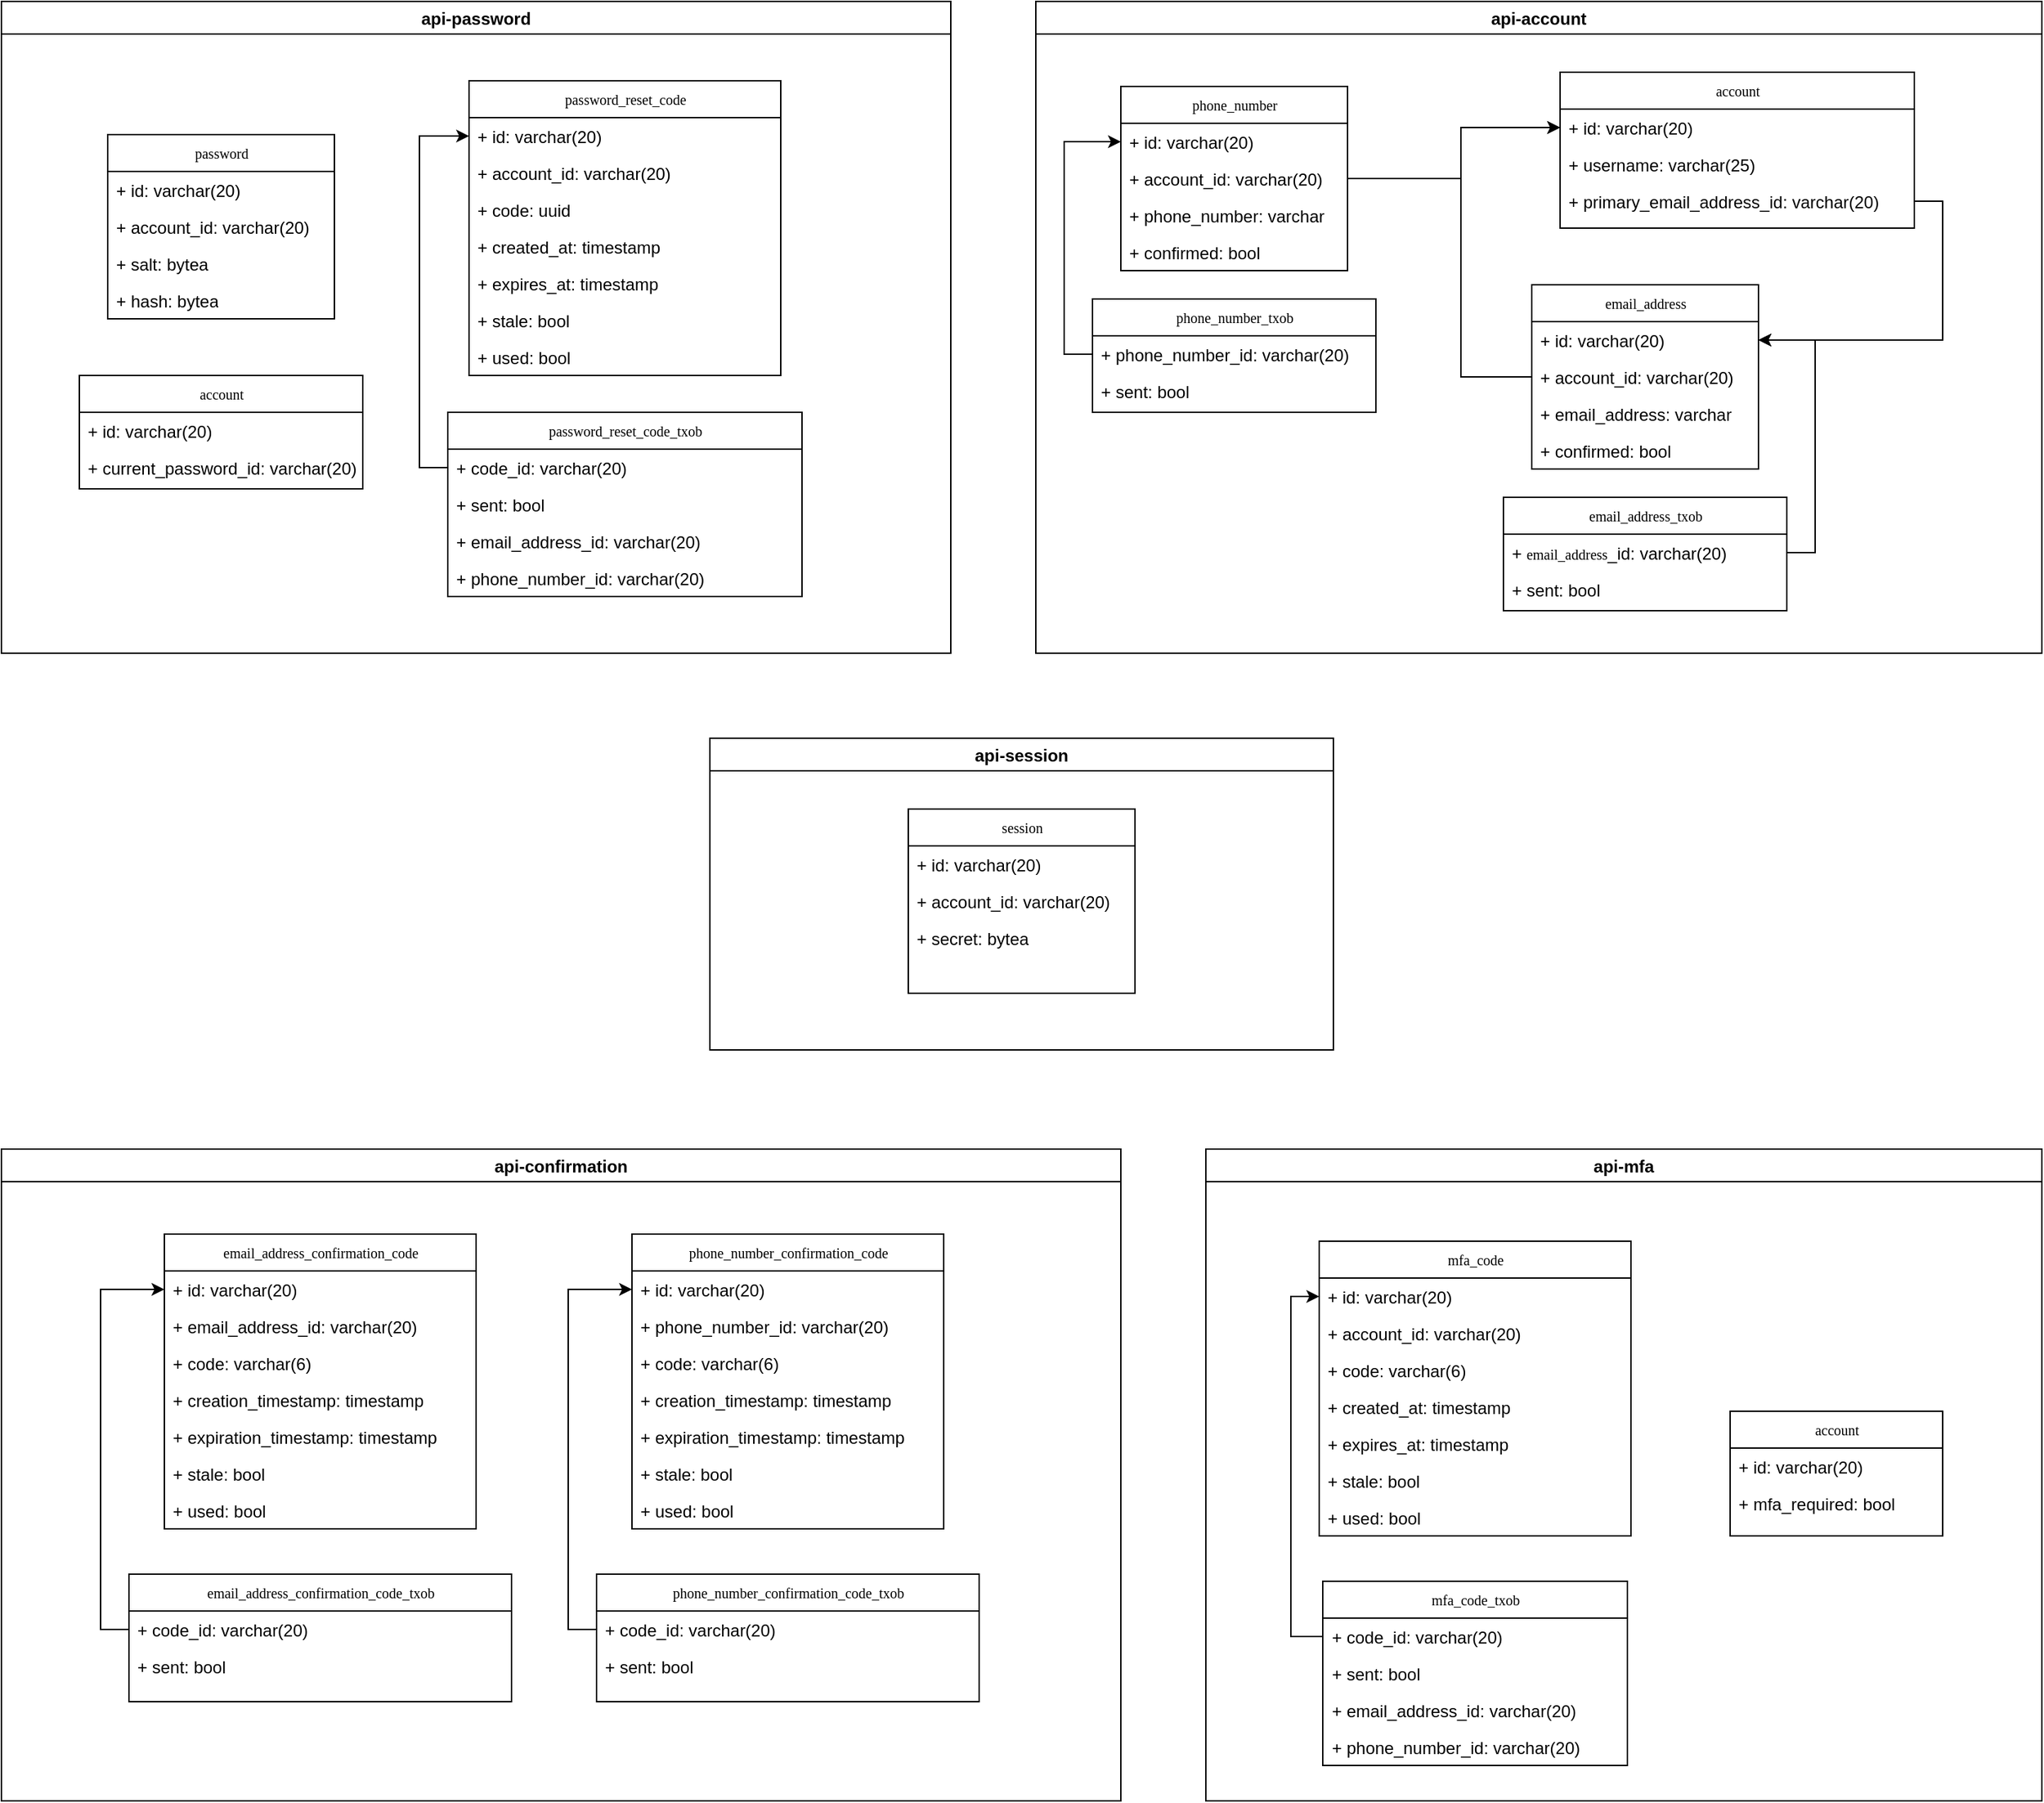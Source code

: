 <mxfile version="13.0.3" type="device" pages="5"><diagram name="db-schema" id="c4acf3e9-155e-7222-9cf6-157b1a14988f"><mxGraphModel dx="1906" dy="1403" grid="1" gridSize="10" guides="1" tooltips="0" connect="1" arrows="1" fold="1" page="0" pageScale="1" pageWidth="850" pageHeight="1100" background="#ffffff" math="0" shadow="0"><root><mxCell id="0"/><mxCell id="1" parent="0"/><mxCell id="SM941Grayl3pryWCEUwA-8" value="api-confirmation" style="swimlane;" parent="1" vertex="1"><mxGeometry x="-410" y="620" width="790" height="460" as="geometry"/></mxCell><mxCell id="SM941Grayl3pryWCEUwA-1" value="phone_number_confirmation_code" style="swimlane;html=1;fontStyle=0;childLayout=stackLayout;horizontal=1;startSize=26;fillColor=none;horizontalStack=0;resizeParent=1;resizeLast=0;collapsible=1;marginBottom=0;swimlaneFillColor=#ffffff;rounded=0;shadow=0;comic=0;labelBackgroundColor=none;strokeWidth=1;fontFamily=Verdana;fontSize=10;align=center;" parent="SM941Grayl3pryWCEUwA-8" vertex="1"><mxGeometry x="445" y="60" width="220" height="208" as="geometry"/></mxCell><mxCell id="SM941Grayl3pryWCEUwA-2" value="+ id: varchar(20)" style="text;html=1;strokeColor=none;fillColor=none;align=left;verticalAlign=top;spacingLeft=4;spacingRight=4;whiteSpace=wrap;overflow=hidden;rotatable=0;points=[[0,0.5],[1,0.5]];portConstraint=eastwest;" parent="SM941Grayl3pryWCEUwA-1" vertex="1"><mxGeometry y="26" width="220" height="26" as="geometry"/></mxCell><mxCell id="SM941Grayl3pryWCEUwA-3" value="+ phone_number_id: varchar(20)" style="text;html=1;strokeColor=none;fillColor=none;align=left;verticalAlign=top;spacingLeft=4;spacingRight=4;whiteSpace=wrap;overflow=hidden;rotatable=0;points=[[0,0.5],[1,0.5]];portConstraint=eastwest;" parent="SM941Grayl3pryWCEUwA-1" vertex="1"><mxGeometry y="52" width="220" height="26" as="geometry"/></mxCell><mxCell id="SM941Grayl3pryWCEUwA-4" value="+ code: varchar(6)" style="text;html=1;strokeColor=none;fillColor=none;align=left;verticalAlign=top;spacingLeft=4;spacingRight=4;whiteSpace=wrap;overflow=hidden;rotatable=0;points=[[0,0.5],[1,0.5]];portConstraint=eastwest;" parent="SM941Grayl3pryWCEUwA-1" vertex="1"><mxGeometry y="78" width="220" height="26" as="geometry"/></mxCell><mxCell id="7DR2UrZq0_w4pbEsjHaY-3" value="+ creation_timestamp: timestamp&lt;span class=&quot;pl-k&quot;&gt;&lt;/span&gt;" style="text;html=1;strokeColor=none;fillColor=none;align=left;verticalAlign=top;spacingLeft=4;spacingRight=4;whiteSpace=wrap;overflow=hidden;rotatable=0;points=[[0,0.5],[1,0.5]];portConstraint=eastwest;" parent="SM941Grayl3pryWCEUwA-1" vertex="1"><mxGeometry y="104" width="220" height="26" as="geometry"/></mxCell><mxCell id="SM941Grayl3pryWCEUwA-5" value="+ expiration_timestamp: timestamp&lt;span class=&quot;pl-k&quot;&gt;&lt;/span&gt;" style="text;html=1;strokeColor=none;fillColor=none;align=left;verticalAlign=top;spacingLeft=4;spacingRight=4;whiteSpace=wrap;overflow=hidden;rotatable=0;points=[[0,0.5],[1,0.5]];portConstraint=eastwest;" parent="SM941Grayl3pryWCEUwA-1" vertex="1"><mxGeometry y="130" width="220" height="26" as="geometry"/></mxCell><mxCell id="SM941Grayl3pryWCEUwA-6" value="+ stale: bool" style="text;html=1;strokeColor=none;fillColor=none;align=left;verticalAlign=top;spacingLeft=4;spacingRight=4;whiteSpace=wrap;overflow=hidden;rotatable=0;points=[[0,0.5],[1,0.5]];portConstraint=eastwest;" parent="SM941Grayl3pryWCEUwA-1" vertex="1"><mxGeometry y="156" width="220" height="26" as="geometry"/></mxCell><mxCell id="SM941Grayl3pryWCEUwA-7" value="+ used: bool&lt;span class=&quot;pl-k&quot;&gt;&lt;/span&gt;" style="text;html=1;strokeColor=none;fillColor=none;align=left;verticalAlign=top;spacingLeft=4;spacingRight=4;whiteSpace=wrap;overflow=hidden;rotatable=0;points=[[0,0.5],[1,0.5]];portConstraint=eastwest;" parent="SM941Grayl3pryWCEUwA-1" vertex="1"><mxGeometry y="182" width="220" height="26" as="geometry"/></mxCell><mxCell id="UJHmzE7j7-OvjLkoZ01G-41" value="email_address_confirmation_code" style="swimlane;html=1;fontStyle=0;childLayout=stackLayout;horizontal=1;startSize=26;fillColor=none;horizontalStack=0;resizeParent=1;resizeLast=0;collapsible=1;marginBottom=0;swimlaneFillColor=#ffffff;rounded=0;shadow=0;comic=0;labelBackgroundColor=none;strokeWidth=1;fontFamily=Verdana;fontSize=10;align=center;" parent="SM941Grayl3pryWCEUwA-8" vertex="1"><mxGeometry x="115" y="60" width="220" height="208" as="geometry"/></mxCell><mxCell id="UJHmzE7j7-OvjLkoZ01G-42" value="+ id: varchar(20)" style="text;html=1;strokeColor=none;fillColor=none;align=left;verticalAlign=top;spacingLeft=4;spacingRight=4;whiteSpace=wrap;overflow=hidden;rotatable=0;points=[[0,0.5],[1,0.5]];portConstraint=eastwest;" parent="UJHmzE7j7-OvjLkoZ01G-41" vertex="1"><mxGeometry y="26" width="220" height="26" as="geometry"/></mxCell><mxCell id="UJHmzE7j7-OvjLkoZ01G-43" value="+ email_address_id: varchar(20)" style="text;html=1;strokeColor=none;fillColor=none;align=left;verticalAlign=top;spacingLeft=4;spacingRight=4;whiteSpace=wrap;overflow=hidden;rotatable=0;points=[[0,0.5],[1,0.5]];portConstraint=eastwest;" parent="UJHmzE7j7-OvjLkoZ01G-41" vertex="1"><mxGeometry y="52" width="220" height="26" as="geometry"/></mxCell><mxCell id="UJHmzE7j7-OvjLkoZ01G-45" value="+ code: varchar(6)" style="text;html=1;strokeColor=none;fillColor=none;align=left;verticalAlign=top;spacingLeft=4;spacingRight=4;whiteSpace=wrap;overflow=hidden;rotatable=0;points=[[0,0.5],[1,0.5]];portConstraint=eastwest;" parent="UJHmzE7j7-OvjLkoZ01G-41" vertex="1"><mxGeometry y="78" width="220" height="26" as="geometry"/></mxCell><mxCell id="7DR2UrZq0_w4pbEsjHaY-2" value="+ creation_timestamp: timestamp&lt;span class=&quot;pl-k&quot;&gt;&lt;/span&gt;" style="text;html=1;strokeColor=none;fillColor=none;align=left;verticalAlign=top;spacingLeft=4;spacingRight=4;whiteSpace=wrap;overflow=hidden;rotatable=0;points=[[0,0.5],[1,0.5]];portConstraint=eastwest;" parent="UJHmzE7j7-OvjLkoZ01G-41" vertex="1"><mxGeometry y="104" width="220" height="26" as="geometry"/></mxCell><mxCell id="UJHmzE7j7-OvjLkoZ01G-46" value="+ expiration_timestamp: timestamp&lt;span class=&quot;pl-k&quot;&gt;&lt;/span&gt;" style="text;html=1;strokeColor=none;fillColor=none;align=left;verticalAlign=top;spacingLeft=4;spacingRight=4;whiteSpace=wrap;overflow=hidden;rotatable=0;points=[[0,0.5],[1,0.5]];portConstraint=eastwest;" parent="UJHmzE7j7-OvjLkoZ01G-41" vertex="1"><mxGeometry y="130" width="220" height="26" as="geometry"/></mxCell><mxCell id="UJHmzE7j7-OvjLkoZ01G-47" value="+ stale: bool" style="text;html=1;strokeColor=none;fillColor=none;align=left;verticalAlign=top;spacingLeft=4;spacingRight=4;whiteSpace=wrap;overflow=hidden;rotatable=0;points=[[0,0.5],[1,0.5]];portConstraint=eastwest;" parent="UJHmzE7j7-OvjLkoZ01G-41" vertex="1"><mxGeometry y="156" width="220" height="26" as="geometry"/></mxCell><mxCell id="UJHmzE7j7-OvjLkoZ01G-48" value="+ used: bool&lt;span class=&quot;pl-k&quot;&gt;&lt;/span&gt;" style="text;html=1;strokeColor=none;fillColor=none;align=left;verticalAlign=top;spacingLeft=4;spacingRight=4;whiteSpace=wrap;overflow=hidden;rotatable=0;points=[[0,0.5],[1,0.5]];portConstraint=eastwest;" parent="UJHmzE7j7-OvjLkoZ01G-41" vertex="1"><mxGeometry y="182" width="220" height="26" as="geometry"/></mxCell><mxCell id="7DR2UrZq0_w4pbEsjHaY-34" value="phone_number_confirmation_code_txob" style="swimlane;html=1;fontStyle=0;childLayout=stackLayout;horizontal=1;startSize=26;fillColor=none;horizontalStack=0;resizeParent=1;resizeLast=0;collapsible=1;marginBottom=0;swimlaneFillColor=#ffffff;rounded=0;shadow=0;comic=0;labelBackgroundColor=none;strokeWidth=1;fontFamily=Verdana;fontSize=10;align=center;" parent="SM941Grayl3pryWCEUwA-8" vertex="1"><mxGeometry x="420" y="300" width="270" height="90" as="geometry"/></mxCell><mxCell id="7DR2UrZq0_w4pbEsjHaY-35" value="+ code_id: varchar(20)" style="text;html=1;strokeColor=none;fillColor=none;align=left;verticalAlign=top;spacingLeft=4;spacingRight=4;whiteSpace=wrap;overflow=hidden;rotatable=0;points=[[0,0.5],[1,0.5]];portConstraint=eastwest;" parent="7DR2UrZq0_w4pbEsjHaY-34" vertex="1"><mxGeometry y="26" width="270" height="26" as="geometry"/></mxCell><mxCell id="7DR2UrZq0_w4pbEsjHaY-36" value="+ sent: bool" style="text;html=1;strokeColor=none;fillColor=none;align=left;verticalAlign=top;spacingLeft=4;spacingRight=4;whiteSpace=wrap;overflow=hidden;rotatable=0;points=[[0,0.5],[1,0.5]];portConstraint=eastwest;" parent="7DR2UrZq0_w4pbEsjHaY-34" vertex="1"><mxGeometry y="52" width="270" height="26" as="geometry"/></mxCell><mxCell id="7DR2UrZq0_w4pbEsjHaY-24" value="email_address_confirmation_code_txob" style="swimlane;html=1;fontStyle=0;childLayout=stackLayout;horizontal=1;startSize=26;fillColor=none;horizontalStack=0;resizeParent=1;resizeLast=0;collapsible=1;marginBottom=0;swimlaneFillColor=#ffffff;rounded=0;shadow=0;comic=0;labelBackgroundColor=none;strokeWidth=1;fontFamily=Verdana;fontSize=10;align=center;" parent="SM941Grayl3pryWCEUwA-8" vertex="1"><mxGeometry x="90" y="300" width="270" height="90" as="geometry"/></mxCell><mxCell id="7DR2UrZq0_w4pbEsjHaY-25" value="+ code_id: varchar(20)" style="text;html=1;strokeColor=none;fillColor=none;align=left;verticalAlign=top;spacingLeft=4;spacingRight=4;whiteSpace=wrap;overflow=hidden;rotatable=0;points=[[0,0.5],[1,0.5]];portConstraint=eastwest;" parent="7DR2UrZq0_w4pbEsjHaY-24" vertex="1"><mxGeometry y="26" width="270" height="26" as="geometry"/></mxCell><mxCell id="7DR2UrZq0_w4pbEsjHaY-26" value="+ sent: bool" style="text;html=1;strokeColor=none;fillColor=none;align=left;verticalAlign=top;spacingLeft=4;spacingRight=4;whiteSpace=wrap;overflow=hidden;rotatable=0;points=[[0,0.5],[1,0.5]];portConstraint=eastwest;" parent="7DR2UrZq0_w4pbEsjHaY-24" vertex="1"><mxGeometry y="52" width="270" height="26" as="geometry"/></mxCell><mxCell id="7DR2UrZq0_w4pbEsjHaY-33" style="edgeStyle=orthogonalEdgeStyle;rounded=0;orthogonalLoop=1;jettySize=auto;html=1;exitX=0;exitY=0.5;exitDx=0;exitDy=0;entryX=0;entryY=0.5;entryDx=0;entryDy=0;" parent="SM941Grayl3pryWCEUwA-8" source="7DR2UrZq0_w4pbEsjHaY-25" target="UJHmzE7j7-OvjLkoZ01G-42" edge="1"><mxGeometry relative="1" as="geometry"/></mxCell><mxCell id="7DR2UrZq0_w4pbEsjHaY-37" style="edgeStyle=orthogonalEdgeStyle;rounded=0;orthogonalLoop=1;jettySize=auto;html=1;exitX=0;exitY=0.5;exitDx=0;exitDy=0;entryX=0;entryY=0.5;entryDx=0;entryDy=0;" parent="SM941Grayl3pryWCEUwA-8" source="7DR2UrZq0_w4pbEsjHaY-35" target="SM941Grayl3pryWCEUwA-2" edge="1"><mxGeometry relative="1" as="geometry"/></mxCell><mxCell id="SM941Grayl3pryWCEUwA-9" value="api-mfa" style="swimlane;" parent="1" vertex="1"><mxGeometry x="440" y="620" width="590" height="460" as="geometry"/></mxCell><mxCell id="7DR2UrZq0_w4pbEsjHaY-5" value="account" style="swimlane;html=1;fontStyle=0;childLayout=stackLayout;horizontal=1;startSize=26;fillColor=none;horizontalStack=0;resizeParent=1;resizeLast=0;collapsible=1;marginBottom=0;swimlaneFillColor=#ffffff;rounded=0;shadow=0;comic=0;labelBackgroundColor=none;strokeWidth=1;fontFamily=Verdana;fontSize=10;align=center;" parent="SM941Grayl3pryWCEUwA-9" vertex="1"><mxGeometry x="370" y="185" width="150" height="88" as="geometry"/></mxCell><mxCell id="7DR2UrZq0_w4pbEsjHaY-6" value="+ id: varchar(20)" style="text;html=1;strokeColor=none;fillColor=none;align=left;verticalAlign=top;spacingLeft=4;spacingRight=4;whiteSpace=wrap;overflow=hidden;rotatable=0;points=[[0,0.5],[1,0.5]];portConstraint=eastwest;" parent="7DR2UrZq0_w4pbEsjHaY-5" vertex="1"><mxGeometry y="26" width="150" height="26" as="geometry"/></mxCell><mxCell id="7DR2UrZq0_w4pbEsjHaY-9" value="+ mfa_required: bool" style="text;html=1;strokeColor=none;fillColor=none;align=left;verticalAlign=top;spacingLeft=4;spacingRight=4;whiteSpace=wrap;overflow=hidden;rotatable=0;points=[[0,0.5],[1,0.5]];portConstraint=eastwest;" parent="7DR2UrZq0_w4pbEsjHaY-5" vertex="1"><mxGeometry y="52" width="150" height="26" as="geometry"/></mxCell><mxCell id="UJHmzE7j7-OvjLkoZ01G-32" value="mfa_code" style="swimlane;html=1;fontStyle=0;childLayout=stackLayout;horizontal=1;startSize=26;fillColor=none;horizontalStack=0;resizeParent=1;resizeLast=0;collapsible=1;marginBottom=0;swimlaneFillColor=#ffffff;rounded=0;shadow=0;comic=0;labelBackgroundColor=none;strokeWidth=1;fontFamily=Verdana;fontSize=10;align=center;" parent="SM941Grayl3pryWCEUwA-9" vertex="1"><mxGeometry x="80" y="65" width="220" height="208" as="geometry"/></mxCell><mxCell id="UJHmzE7j7-OvjLkoZ01G-33" value="+ id: varchar(20)" style="text;html=1;strokeColor=none;fillColor=none;align=left;verticalAlign=top;spacingLeft=4;spacingRight=4;whiteSpace=wrap;overflow=hidden;rotatable=0;points=[[0,0.5],[1,0.5]];portConstraint=eastwest;" parent="UJHmzE7j7-OvjLkoZ01G-32" vertex="1"><mxGeometry y="26" width="220" height="26" as="geometry"/></mxCell><mxCell id="UJHmzE7j7-OvjLkoZ01G-34" value="+ account_id: varchar(20)" style="text;html=1;strokeColor=none;fillColor=none;align=left;verticalAlign=top;spacingLeft=4;spacingRight=4;whiteSpace=wrap;overflow=hidden;rotatable=0;points=[[0,0.5],[1,0.5]];portConstraint=eastwest;" parent="UJHmzE7j7-OvjLkoZ01G-32" vertex="1"><mxGeometry y="52" width="220" height="26" as="geometry"/></mxCell><mxCell id="UJHmzE7j7-OvjLkoZ01G-36" value="+ code: varchar(6)" style="text;html=1;strokeColor=none;fillColor=none;align=left;verticalAlign=top;spacingLeft=4;spacingRight=4;whiteSpace=wrap;overflow=hidden;rotatable=0;points=[[0,0.5],[1,0.5]];portConstraint=eastwest;" parent="UJHmzE7j7-OvjLkoZ01G-32" vertex="1"><mxGeometry y="78" width="220" height="26" as="geometry"/></mxCell><mxCell id="7DR2UrZq0_w4pbEsjHaY-4" value="+ created_at: timestamp&lt;span class=&quot;pl-k&quot;&gt;&lt;/span&gt;" style="text;html=1;strokeColor=none;fillColor=none;align=left;verticalAlign=top;spacingLeft=4;spacingRight=4;whiteSpace=wrap;overflow=hidden;rotatable=0;points=[[0,0.5],[1,0.5]];portConstraint=eastwest;" parent="UJHmzE7j7-OvjLkoZ01G-32" vertex="1"><mxGeometry y="104" width="220" height="26" as="geometry"/></mxCell><mxCell id="UJHmzE7j7-OvjLkoZ01G-37" value="+ expires_at: timestamp&lt;span class=&quot;pl-k&quot;&gt;&lt;/span&gt;" style="text;html=1;strokeColor=none;fillColor=none;align=left;verticalAlign=top;spacingLeft=4;spacingRight=4;whiteSpace=wrap;overflow=hidden;rotatable=0;points=[[0,0.5],[1,0.5]];portConstraint=eastwest;" parent="UJHmzE7j7-OvjLkoZ01G-32" vertex="1"><mxGeometry y="130" width="220" height="26" as="geometry"/></mxCell><mxCell id="UJHmzE7j7-OvjLkoZ01G-38" value="+ stale: bool" style="text;html=1;strokeColor=none;fillColor=none;align=left;verticalAlign=top;spacingLeft=4;spacingRight=4;whiteSpace=wrap;overflow=hidden;rotatable=0;points=[[0,0.5],[1,0.5]];portConstraint=eastwest;" parent="UJHmzE7j7-OvjLkoZ01G-32" vertex="1"><mxGeometry y="156" width="220" height="26" as="geometry"/></mxCell><mxCell id="UJHmzE7j7-OvjLkoZ01G-39" value="+ used: bool&lt;span class=&quot;pl-k&quot;&gt;&lt;/span&gt;" style="text;html=1;strokeColor=none;fillColor=none;align=left;verticalAlign=top;spacingLeft=4;spacingRight=4;whiteSpace=wrap;overflow=hidden;rotatable=0;points=[[0,0.5],[1,0.5]];portConstraint=eastwest;" parent="UJHmzE7j7-OvjLkoZ01G-32" vertex="1"><mxGeometry y="182" width="220" height="26" as="geometry"/></mxCell><mxCell id="7DR2UrZq0_w4pbEsjHaY-41" style="edgeStyle=orthogonalEdgeStyle;rounded=0;orthogonalLoop=1;jettySize=auto;html=1;exitX=0;exitY=0.5;exitDx=0;exitDy=0;entryX=0;entryY=0.5;entryDx=0;entryDy=0;" parent="SM941Grayl3pryWCEUwA-9" source="7DR2UrZq0_w4pbEsjHaY-39" target="UJHmzE7j7-OvjLkoZ01G-33" edge="1"><mxGeometry relative="1" as="geometry"/></mxCell><mxCell id="7DR2UrZq0_w4pbEsjHaY-38" value="mfa_code_txob" style="swimlane;html=1;fontStyle=0;childLayout=stackLayout;horizontal=1;startSize=26;fillColor=none;horizontalStack=0;resizeParent=1;resizeLast=0;collapsible=1;marginBottom=0;swimlaneFillColor=#ffffff;rounded=0;shadow=0;comic=0;labelBackgroundColor=none;strokeWidth=1;fontFamily=Verdana;fontSize=10;align=center;" parent="SM941Grayl3pryWCEUwA-9" vertex="1"><mxGeometry x="82.5" y="305" width="215" height="130" as="geometry"/></mxCell><mxCell id="7DR2UrZq0_w4pbEsjHaY-39" value="+ code_id: varchar(20)" style="text;html=1;strokeColor=none;fillColor=none;align=left;verticalAlign=top;spacingLeft=4;spacingRight=4;whiteSpace=wrap;overflow=hidden;rotatable=0;points=[[0,0.5],[1,0.5]];portConstraint=eastwest;" parent="7DR2UrZq0_w4pbEsjHaY-38" vertex="1"><mxGeometry y="26" width="215" height="26" as="geometry"/></mxCell><mxCell id="7DR2UrZq0_w4pbEsjHaY-40" value="+ sent: bool" style="text;html=1;strokeColor=none;fillColor=none;align=left;verticalAlign=top;spacingLeft=4;spacingRight=4;whiteSpace=wrap;overflow=hidden;rotatable=0;points=[[0,0.5],[1,0.5]];portConstraint=eastwest;" parent="7DR2UrZq0_w4pbEsjHaY-38" vertex="1"><mxGeometry y="52" width="215" height="26" as="geometry"/></mxCell><mxCell id="P08JuGm-JRZz8qS7DkWQ-1" value="+ email_address_id: varchar(20)" style="text;html=1;strokeColor=none;fillColor=none;align=left;verticalAlign=top;spacingLeft=4;spacingRight=4;whiteSpace=wrap;overflow=hidden;rotatable=0;points=[[0,0.5],[1,0.5]];portConstraint=eastwest;" parent="7DR2UrZq0_w4pbEsjHaY-38" vertex="1"><mxGeometry y="78" width="215" height="26" as="geometry"/></mxCell><mxCell id="P08JuGm-JRZz8qS7DkWQ-2" value="+ phone_number_id: varchar(20)" style="text;html=1;strokeColor=none;fillColor=none;align=left;verticalAlign=top;spacingLeft=4;spacingRight=4;whiteSpace=wrap;overflow=hidden;rotatable=0;points=[[0,0.5],[1,0.5]];portConstraint=eastwest;" parent="7DR2UrZq0_w4pbEsjHaY-38" vertex="1"><mxGeometry y="104" width="215" height="26" as="geometry"/></mxCell><mxCell id="SM941Grayl3pryWCEUwA-10" value="api-password" style="swimlane;" parent="1" vertex="1"><mxGeometry x="-410" y="-190" width="670" height="460" as="geometry"/></mxCell><mxCell id="UJHmzE7j7-OvjLkoZ01G-19" value="password_reset_code" style="swimlane;html=1;fontStyle=0;childLayout=stackLayout;horizontal=1;startSize=26;fillColor=none;horizontalStack=0;resizeParent=1;resizeLast=0;collapsible=1;marginBottom=0;swimlaneFillColor=#ffffff;rounded=0;shadow=0;comic=0;labelBackgroundColor=none;strokeWidth=1;fontFamily=Verdana;fontSize=10;align=center;" parent="SM941Grayl3pryWCEUwA-10" vertex="1"><mxGeometry x="330" y="56" width="220" height="208" as="geometry"/></mxCell><mxCell id="UJHmzE7j7-OvjLkoZ01G-20" value="+ id: varchar(20)" style="text;html=1;strokeColor=none;fillColor=none;align=left;verticalAlign=top;spacingLeft=4;spacingRight=4;whiteSpace=wrap;overflow=hidden;rotatable=0;points=[[0,0.5],[1,0.5]];portConstraint=eastwest;" parent="UJHmzE7j7-OvjLkoZ01G-19" vertex="1"><mxGeometry y="26" width="220" height="26" as="geometry"/></mxCell><mxCell id="UJHmzE7j7-OvjLkoZ01G-21" value="+ account_id: varchar(20)" style="text;html=1;strokeColor=none;fillColor=none;align=left;verticalAlign=top;spacingLeft=4;spacingRight=4;whiteSpace=wrap;overflow=hidden;rotatable=0;points=[[0,0.5],[1,0.5]];portConstraint=eastwest;" parent="UJHmzE7j7-OvjLkoZ01G-19" vertex="1"><mxGeometry y="52" width="220" height="26" as="geometry"/></mxCell><mxCell id="UJHmzE7j7-OvjLkoZ01G-23" value="+ code: uuid&lt;span class=&quot;pl-k&quot;&gt;&lt;/span&gt;" style="text;html=1;strokeColor=none;fillColor=none;align=left;verticalAlign=top;spacingLeft=4;spacingRight=4;whiteSpace=wrap;overflow=hidden;rotatable=0;points=[[0,0.5],[1,0.5]];portConstraint=eastwest;" parent="UJHmzE7j7-OvjLkoZ01G-19" vertex="1"><mxGeometry y="78" width="220" height="26" as="geometry"/></mxCell><mxCell id="7DR2UrZq0_w4pbEsjHaY-1" value="+ created_at: timestamp&lt;span class=&quot;pl-k&quot;&gt;&lt;/span&gt;" style="text;html=1;strokeColor=none;fillColor=none;align=left;verticalAlign=top;spacingLeft=4;spacingRight=4;whiteSpace=wrap;overflow=hidden;rotatable=0;points=[[0,0.5],[1,0.5]];portConstraint=eastwest;" parent="UJHmzE7j7-OvjLkoZ01G-19" vertex="1"><mxGeometry y="104" width="220" height="26" as="geometry"/></mxCell><mxCell id="UJHmzE7j7-OvjLkoZ01G-29" value="+ expires_at: timestamp&lt;span class=&quot;pl-k&quot;&gt;&lt;/span&gt;" style="text;html=1;strokeColor=none;fillColor=none;align=left;verticalAlign=top;spacingLeft=4;spacingRight=4;whiteSpace=wrap;overflow=hidden;rotatable=0;points=[[0,0.5],[1,0.5]];portConstraint=eastwest;" parent="UJHmzE7j7-OvjLkoZ01G-19" vertex="1"><mxGeometry y="130" width="220" height="26" as="geometry"/></mxCell><mxCell id="UJHmzE7j7-OvjLkoZ01G-31" value="+ stale: bool" style="text;html=1;strokeColor=none;fillColor=none;align=left;verticalAlign=top;spacingLeft=4;spacingRight=4;whiteSpace=wrap;overflow=hidden;rotatable=0;points=[[0,0.5],[1,0.5]];portConstraint=eastwest;" parent="UJHmzE7j7-OvjLkoZ01G-19" vertex="1"><mxGeometry y="156" width="220" height="26" as="geometry"/></mxCell><mxCell id="UJHmzE7j7-OvjLkoZ01G-30" value="+ used: bool&lt;span class=&quot;pl-k&quot;&gt;&lt;/span&gt;" style="text;html=1;strokeColor=none;fillColor=none;align=left;verticalAlign=top;spacingLeft=4;spacingRight=4;whiteSpace=wrap;overflow=hidden;rotatable=0;points=[[0,0.5],[1,0.5]];portConstraint=eastwest;" parent="UJHmzE7j7-OvjLkoZ01G-19" vertex="1"><mxGeometry y="182" width="220" height="26" as="geometry"/></mxCell><mxCell id="UJHmzE7j7-OvjLkoZ01G-11" value="password" style="swimlane;html=1;fontStyle=0;childLayout=stackLayout;horizontal=1;startSize=26;fillColor=none;horizontalStack=0;resizeParent=1;resizeLast=0;collapsible=1;marginBottom=0;swimlaneFillColor=#ffffff;rounded=0;shadow=0;comic=0;labelBackgroundColor=none;strokeWidth=1;fontFamily=Verdana;fontSize=10;align=center;" parent="SM941Grayl3pryWCEUwA-10" vertex="1"><mxGeometry x="75" y="94" width="160" height="130" as="geometry"/></mxCell><mxCell id="UJHmzE7j7-OvjLkoZ01G-12" value="+ id: varchar(20)" style="text;html=1;strokeColor=none;fillColor=none;align=left;verticalAlign=top;spacingLeft=4;spacingRight=4;whiteSpace=wrap;overflow=hidden;rotatable=0;points=[[0,0.5],[1,0.5]];portConstraint=eastwest;" parent="UJHmzE7j7-OvjLkoZ01G-11" vertex="1"><mxGeometry y="26" width="160" height="26" as="geometry"/></mxCell><mxCell id="UJHmzE7j7-OvjLkoZ01G-13" value="+ account_id: varchar(20)" style="text;html=1;strokeColor=none;fillColor=none;align=left;verticalAlign=top;spacingLeft=4;spacingRight=4;whiteSpace=wrap;overflow=hidden;rotatable=0;points=[[0,0.5],[1,0.5]];portConstraint=eastwest;" parent="UJHmzE7j7-OvjLkoZ01G-11" vertex="1"><mxGeometry y="52" width="160" height="26" as="geometry"/></mxCell><mxCell id="UJHmzE7j7-OvjLkoZ01G-14" value="+ salt: &lt;span class=&quot;pl-k&quot;&gt;bytea&lt;/span&gt;" style="text;html=1;strokeColor=none;fillColor=none;align=left;verticalAlign=top;spacingLeft=4;spacingRight=4;whiteSpace=wrap;overflow=hidden;rotatable=0;points=[[0,0.5],[1,0.5]];portConstraint=eastwest;" parent="UJHmzE7j7-OvjLkoZ01G-11" vertex="1"><mxGeometry y="78" width="160" height="26" as="geometry"/></mxCell><mxCell id="UJHmzE7j7-OvjLkoZ01G-18" value="+ hash: &lt;span class=&quot;pl-k&quot;&gt;bytea&lt;/span&gt;" style="text;html=1;strokeColor=none;fillColor=none;align=left;verticalAlign=top;spacingLeft=4;spacingRight=4;whiteSpace=wrap;overflow=hidden;rotatable=0;points=[[0,0.5],[1,0.5]];portConstraint=eastwest;" parent="UJHmzE7j7-OvjLkoZ01G-11" vertex="1"><mxGeometry y="104" width="160" height="26" as="geometry"/></mxCell><mxCell id="7DR2UrZq0_w4pbEsjHaY-16" value="password_reset_code_txob" style="swimlane;html=1;fontStyle=0;childLayout=stackLayout;horizontal=1;startSize=26;fillColor=none;horizontalStack=0;resizeParent=1;resizeLast=0;collapsible=1;marginBottom=0;swimlaneFillColor=#ffffff;rounded=0;shadow=0;comic=0;labelBackgroundColor=none;strokeWidth=1;fontFamily=Verdana;fontSize=10;align=center;" parent="SM941Grayl3pryWCEUwA-10" vertex="1"><mxGeometry x="315" y="290" width="250" height="130" as="geometry"/></mxCell><mxCell id="7DR2UrZq0_w4pbEsjHaY-17" value="+ code_id: varchar(20)" style="text;html=1;strokeColor=none;fillColor=none;align=left;verticalAlign=top;spacingLeft=4;spacingRight=4;whiteSpace=wrap;overflow=hidden;rotatable=0;points=[[0,0.5],[1,0.5]];portConstraint=eastwest;" parent="7DR2UrZq0_w4pbEsjHaY-16" vertex="1"><mxGeometry y="26" width="250" height="26" as="geometry"/></mxCell><mxCell id="7DR2UrZq0_w4pbEsjHaY-18" value="+ sent: bool" style="text;html=1;strokeColor=none;fillColor=none;align=left;verticalAlign=top;spacingLeft=4;spacingRight=4;whiteSpace=wrap;overflow=hidden;rotatable=0;points=[[0,0.5],[1,0.5]];portConstraint=eastwest;" parent="7DR2UrZq0_w4pbEsjHaY-16" vertex="1"><mxGeometry y="52" width="250" height="26" as="geometry"/></mxCell><mxCell id="9VBC1XxxCEKw3rJlmAdr-1" value="+ email_address_id: varchar(20)" style="text;html=1;strokeColor=none;fillColor=none;align=left;verticalAlign=top;spacingLeft=4;spacingRight=4;whiteSpace=wrap;overflow=hidden;rotatable=0;points=[[0,0.5],[1,0.5]];portConstraint=eastwest;" parent="7DR2UrZq0_w4pbEsjHaY-16" vertex="1"><mxGeometry y="78" width="250" height="26" as="geometry"/></mxCell><mxCell id="9VBC1XxxCEKw3rJlmAdr-2" value="+ phone_number_id: varchar(20)" style="text;html=1;strokeColor=none;fillColor=none;align=left;verticalAlign=top;spacingLeft=4;spacingRight=4;whiteSpace=wrap;overflow=hidden;rotatable=0;points=[[0,0.5],[1,0.5]];portConstraint=eastwest;" parent="7DR2UrZq0_w4pbEsjHaY-16" vertex="1"><mxGeometry y="104" width="250" height="26" as="geometry"/></mxCell><mxCell id="UJHmzE7j7-OvjLkoZ01G-66" value="account" style="swimlane;html=1;fontStyle=0;childLayout=stackLayout;horizontal=1;startSize=26;fillColor=none;horizontalStack=0;resizeParent=1;resizeLast=0;collapsible=1;marginBottom=0;swimlaneFillColor=#ffffff;rounded=0;shadow=0;comic=0;labelBackgroundColor=none;strokeWidth=1;fontFamily=Verdana;fontSize=10;align=center;" parent="SM941Grayl3pryWCEUwA-10" vertex="1"><mxGeometry x="55" y="264" width="200" height="80" as="geometry"/></mxCell><mxCell id="UJHmzE7j7-OvjLkoZ01G-67" value="+ id: varchar(20)" style="text;html=1;strokeColor=none;fillColor=none;align=left;verticalAlign=top;spacingLeft=4;spacingRight=4;whiteSpace=wrap;overflow=hidden;rotatable=0;points=[[0,0.5],[1,0.5]];portConstraint=eastwest;" parent="UJHmzE7j7-OvjLkoZ01G-66" vertex="1"><mxGeometry y="26" width="200" height="26" as="geometry"/></mxCell><mxCell id="UJHmzE7j7-OvjLkoZ01G-68" value="+ current_password_id: varchar(20)" style="text;html=1;strokeColor=none;fillColor=none;align=left;verticalAlign=top;spacingLeft=4;spacingRight=4;whiteSpace=wrap;overflow=hidden;rotatable=0;points=[[0,0.5],[1,0.5]];portConstraint=eastwest;" parent="UJHmzE7j7-OvjLkoZ01G-66" vertex="1"><mxGeometry y="52" width="200" height="26" as="geometry"/></mxCell><mxCell id="7DR2UrZq0_w4pbEsjHaY-32" style="edgeStyle=orthogonalEdgeStyle;rounded=0;orthogonalLoop=1;jettySize=auto;html=1;exitX=0;exitY=0.5;exitDx=0;exitDy=0;entryX=0;entryY=0.5;entryDx=0;entryDy=0;" parent="SM941Grayl3pryWCEUwA-10" source="7DR2UrZq0_w4pbEsjHaY-17" target="UJHmzE7j7-OvjLkoZ01G-20" edge="1"><mxGeometry relative="1" as="geometry"/></mxCell><mxCell id="SM941Grayl3pryWCEUwA-11" value="api-account" style="swimlane;" parent="1" vertex="1"><mxGeometry x="320" y="-190" width="710" height="460" as="geometry"/></mxCell><mxCell id="17acba5748e5396b-20" value="phone_number" style="swimlane;html=1;fontStyle=0;childLayout=stackLayout;horizontal=1;startSize=26;fillColor=none;horizontalStack=0;resizeParent=1;resizeLast=0;collapsible=1;marginBottom=0;swimlaneFillColor=#ffffff;rounded=0;shadow=0;comic=0;labelBackgroundColor=none;strokeWidth=1;fontFamily=Verdana;fontSize=10;align=center;" parent="SM941Grayl3pryWCEUwA-11" vertex="1"><mxGeometry x="60" y="60" width="160" height="130" as="geometry"/></mxCell><mxCell id="17acba5748e5396b-21" value="+ id: varchar(20)" style="text;html=1;strokeColor=none;fillColor=none;align=left;verticalAlign=top;spacingLeft=4;spacingRight=4;whiteSpace=wrap;overflow=hidden;rotatable=0;points=[[0,0.5],[1,0.5]];portConstraint=eastwest;" parent="17acba5748e5396b-20" vertex="1"><mxGeometry y="26" width="160" height="26" as="geometry"/></mxCell><mxCell id="17acba5748e5396b-24" value="+ account_id: varchar(20)" style="text;html=1;strokeColor=none;fillColor=none;align=left;verticalAlign=top;spacingLeft=4;spacingRight=4;whiteSpace=wrap;overflow=hidden;rotatable=0;points=[[0,0.5],[1,0.5]];portConstraint=eastwest;" parent="17acba5748e5396b-20" vertex="1"><mxGeometry y="52" width="160" height="26" as="geometry"/></mxCell><mxCell id="17acba5748e5396b-26" value="+ phone_number: varchar" style="text;html=1;strokeColor=none;fillColor=none;align=left;verticalAlign=top;spacingLeft=4;spacingRight=4;whiteSpace=wrap;overflow=hidden;rotatable=0;points=[[0,0.5],[1,0.5]];portConstraint=eastwest;" parent="17acba5748e5396b-20" vertex="1"><mxGeometry y="78" width="160" height="26" as="geometry"/></mxCell><mxCell id="SM941Grayl3pryWCEUwA-12" value="+ confirmed: bool" style="text;html=1;strokeColor=none;fillColor=none;align=left;verticalAlign=top;spacingLeft=4;spacingRight=4;whiteSpace=wrap;overflow=hidden;rotatable=0;points=[[0,0.5],[1,0.5]];portConstraint=eastwest;" parent="17acba5748e5396b-20" vertex="1"><mxGeometry y="104" width="160" height="26" as="geometry"/></mxCell><mxCell id="17acba5748e5396b-30" value="account" style="swimlane;html=1;fontStyle=0;childLayout=stackLayout;horizontal=1;startSize=26;fillColor=none;horizontalStack=0;resizeParent=1;resizeLast=0;collapsible=1;marginBottom=0;swimlaneFillColor=#ffffff;rounded=0;shadow=0;comic=0;labelBackgroundColor=none;strokeWidth=1;fontFamily=Verdana;fontSize=10;align=center;" parent="SM941Grayl3pryWCEUwA-11" vertex="1"><mxGeometry x="370" y="50" width="250" height="110" as="geometry"/></mxCell><mxCell id="17acba5748e5396b-31" value="+ id: varchar(20)" style="text;html=1;strokeColor=none;fillColor=none;align=left;verticalAlign=top;spacingLeft=4;spacingRight=4;whiteSpace=wrap;overflow=hidden;rotatable=0;points=[[0,0.5],[1,0.5]];portConstraint=eastwest;" parent="17acba5748e5396b-30" vertex="1"><mxGeometry y="26" width="250" height="26" as="geometry"/></mxCell><mxCell id="17acba5748e5396b-32" value="+ username: varchar(25)" style="text;html=1;strokeColor=none;fillColor=none;align=left;verticalAlign=top;spacingLeft=4;spacingRight=4;whiteSpace=wrap;overflow=hidden;rotatable=0;points=[[0,0.5],[1,0.5]];portConstraint=eastwest;" parent="17acba5748e5396b-30" vertex="1"><mxGeometry y="52" width="250" height="26" as="geometry"/></mxCell><mxCell id="UJHmzE7j7-OvjLkoZ01G-8" value="+ primary_email_address_id: varchar(20)" style="text;html=1;strokeColor=none;fillColor=none;align=left;verticalAlign=top;spacingLeft=4;spacingRight=4;whiteSpace=wrap;overflow=hidden;rotatable=0;points=[[0,0.5],[1,0.5]];portConstraint=eastwest;" parent="17acba5748e5396b-30" vertex="1"><mxGeometry y="78" width="250" height="26" as="geometry"/></mxCell><mxCell id="UJHmzE7j7-OvjLkoZ01G-3" value="email_address" style="swimlane;html=1;fontStyle=0;childLayout=stackLayout;horizontal=1;startSize=26;fillColor=none;horizontalStack=0;resizeParent=1;resizeLast=0;collapsible=1;marginBottom=0;swimlaneFillColor=#ffffff;rounded=0;shadow=0;comic=0;labelBackgroundColor=none;strokeWidth=1;fontFamily=Verdana;fontSize=10;align=center;" parent="SM941Grayl3pryWCEUwA-11" vertex="1"><mxGeometry x="350" y="200" width="160" height="130" as="geometry"/></mxCell><mxCell id="UJHmzE7j7-OvjLkoZ01G-4" value="+ id: varchar(20)" style="text;html=1;strokeColor=none;fillColor=none;align=left;verticalAlign=top;spacingLeft=4;spacingRight=4;whiteSpace=wrap;overflow=hidden;rotatable=0;points=[[0,0.5],[1,0.5]];portConstraint=eastwest;" parent="UJHmzE7j7-OvjLkoZ01G-3" vertex="1"><mxGeometry y="26" width="160" height="26" as="geometry"/></mxCell><mxCell id="UJHmzE7j7-OvjLkoZ01G-5" value="+ account_id: varchar(20)" style="text;html=1;strokeColor=none;fillColor=none;align=left;verticalAlign=top;spacingLeft=4;spacingRight=4;whiteSpace=wrap;overflow=hidden;rotatable=0;points=[[0,0.5],[1,0.5]];portConstraint=eastwest;" parent="UJHmzE7j7-OvjLkoZ01G-3" vertex="1"><mxGeometry y="52" width="160" height="26" as="geometry"/></mxCell><mxCell id="UJHmzE7j7-OvjLkoZ01G-6" value="+ email_address: varchar" style="text;html=1;strokeColor=none;fillColor=none;align=left;verticalAlign=top;spacingLeft=4;spacingRight=4;whiteSpace=wrap;overflow=hidden;rotatable=0;points=[[0,0.5],[1,0.5]];portConstraint=eastwest;" parent="UJHmzE7j7-OvjLkoZ01G-3" vertex="1"><mxGeometry y="78" width="160" height="26" as="geometry"/></mxCell><mxCell id="UJHmzE7j7-OvjLkoZ01G-65" value="+ confirmed: bool" style="text;html=1;strokeColor=none;fillColor=none;align=left;verticalAlign=top;spacingLeft=4;spacingRight=4;whiteSpace=wrap;overflow=hidden;rotatable=0;points=[[0,0.5],[1,0.5]];portConstraint=eastwest;" parent="UJHmzE7j7-OvjLkoZ01G-3" vertex="1"><mxGeometry y="104" width="160" height="26" as="geometry"/></mxCell><mxCell id="P08JuGm-JRZz8qS7DkWQ-3" value="phone_number_txob" style="swimlane;html=1;fontStyle=0;childLayout=stackLayout;horizontal=1;startSize=26;fillColor=none;horizontalStack=0;resizeParent=1;resizeLast=0;collapsible=1;marginBottom=0;swimlaneFillColor=#ffffff;rounded=0;shadow=0;comic=0;labelBackgroundColor=none;strokeWidth=1;fontFamily=Verdana;fontSize=10;align=center;" parent="SM941Grayl3pryWCEUwA-11" vertex="1"><mxGeometry x="40" y="210" width="200" height="80" as="geometry"/></mxCell><mxCell id="P08JuGm-JRZz8qS7DkWQ-4" value="+ phone_number_id: varchar(20)" style="text;html=1;strokeColor=none;fillColor=none;align=left;verticalAlign=top;spacingLeft=4;spacingRight=4;whiteSpace=wrap;overflow=hidden;rotatable=0;points=[[0,0.5],[1,0.5]];portConstraint=eastwest;" parent="P08JuGm-JRZz8qS7DkWQ-3" vertex="1"><mxGeometry y="26" width="200" height="26" as="geometry"/></mxCell><mxCell id="P08JuGm-JRZz8qS7DkWQ-5" value="+ sent: bool" style="text;html=1;strokeColor=none;fillColor=none;align=left;verticalAlign=top;spacingLeft=4;spacingRight=4;whiteSpace=wrap;overflow=hidden;rotatable=0;points=[[0,0.5],[1,0.5]];portConstraint=eastwest;" parent="P08JuGm-JRZz8qS7DkWQ-3" vertex="1"><mxGeometry y="52" width="200" height="26" as="geometry"/></mxCell><mxCell id="7DR2UrZq0_w4pbEsjHaY-43" style="edgeStyle=orthogonalEdgeStyle;rounded=0;orthogonalLoop=1;jettySize=auto;html=1;exitX=1;exitY=0.5;exitDx=0;exitDy=0;entryX=1;entryY=0.5;entryDx=0;entryDy=0;" parent="SM941Grayl3pryWCEUwA-11" source="UJHmzE7j7-OvjLkoZ01G-8" target="UJHmzE7j7-OvjLkoZ01G-4" edge="1"><mxGeometry relative="1" as="geometry"/></mxCell><mxCell id="7DR2UrZq0_w4pbEsjHaY-44" style="edgeStyle=orthogonalEdgeStyle;rounded=0;orthogonalLoop=1;jettySize=auto;html=1;exitX=1;exitY=0.5;exitDx=0;exitDy=0;entryX=0;entryY=0.5;entryDx=0;entryDy=0;" parent="SM941Grayl3pryWCEUwA-11" source="17acba5748e5396b-24" target="17acba5748e5396b-31" edge="1"><mxGeometry relative="1" as="geometry"><Array as="points"><mxPoint x="300" y="125"/><mxPoint x="300" y="89"/></Array></mxGeometry></mxCell><mxCell id="7DR2UrZq0_w4pbEsjHaY-46" style="edgeStyle=orthogonalEdgeStyle;rounded=0;orthogonalLoop=1;jettySize=auto;html=1;exitX=0;exitY=0.5;exitDx=0;exitDy=0;entryX=0;entryY=0.5;entryDx=0;entryDy=0;" parent="SM941Grayl3pryWCEUwA-11" source="UJHmzE7j7-OvjLkoZ01G-5" target="17acba5748e5396b-31" edge="1"><mxGeometry relative="1" as="geometry"><Array as="points"><mxPoint x="300" y="265"/><mxPoint x="300" y="89"/></Array></mxGeometry></mxCell><mxCell id="P08JuGm-JRZz8qS7DkWQ-8" style="edgeStyle=orthogonalEdgeStyle;rounded=0;orthogonalLoop=1;jettySize=auto;html=1;exitX=0;exitY=0.5;exitDx=0;exitDy=0;entryX=0;entryY=0.5;entryDx=0;entryDy=0;" parent="SM941Grayl3pryWCEUwA-11" source="P08JuGm-JRZz8qS7DkWQ-4" target="17acba5748e5396b-21" edge="1"><mxGeometry relative="1" as="geometry"/></mxCell><mxCell id="P08JuGm-JRZz8qS7DkWQ-9" value="email_address_txob" style="swimlane;html=1;fontStyle=0;childLayout=stackLayout;horizontal=1;startSize=26;fillColor=none;horizontalStack=0;resizeParent=1;resizeLast=0;collapsible=1;marginBottom=0;swimlaneFillColor=#ffffff;rounded=0;shadow=0;comic=0;labelBackgroundColor=none;strokeWidth=1;fontFamily=Verdana;fontSize=10;align=center;" parent="SM941Grayl3pryWCEUwA-11" vertex="1"><mxGeometry x="330" y="350" width="200" height="80" as="geometry"/></mxCell><mxCell id="P08JuGm-JRZz8qS7DkWQ-10" value="+&amp;nbsp;&lt;span style=&quot;font-family: &amp;#34;verdana&amp;#34; ; font-size: 10px ; text-align: center&quot;&gt;email_address&lt;/span&gt;_id: varchar(20)" style="text;html=1;strokeColor=none;fillColor=none;align=left;verticalAlign=top;spacingLeft=4;spacingRight=4;whiteSpace=wrap;overflow=hidden;rotatable=0;points=[[0,0.5],[1,0.5]];portConstraint=eastwest;" parent="P08JuGm-JRZz8qS7DkWQ-9" vertex="1"><mxGeometry y="26" width="200" height="26" as="geometry"/></mxCell><mxCell id="P08JuGm-JRZz8qS7DkWQ-11" value="+ sent: bool" style="text;html=1;strokeColor=none;fillColor=none;align=left;verticalAlign=top;spacingLeft=4;spacingRight=4;whiteSpace=wrap;overflow=hidden;rotatable=0;points=[[0,0.5],[1,0.5]];portConstraint=eastwest;" parent="P08JuGm-JRZz8qS7DkWQ-9" vertex="1"><mxGeometry y="52" width="200" height="26" as="geometry"/></mxCell><mxCell id="P08JuGm-JRZz8qS7DkWQ-12" style="edgeStyle=orthogonalEdgeStyle;rounded=0;orthogonalLoop=1;jettySize=auto;html=1;exitX=1;exitY=0.5;exitDx=0;exitDy=0;entryX=1;entryY=0.5;entryDx=0;entryDy=0;" parent="SM941Grayl3pryWCEUwA-11" source="P08JuGm-JRZz8qS7DkWQ-10" target="UJHmzE7j7-OvjLkoZ01G-4" edge="1"><mxGeometry relative="1" as="geometry"/></mxCell><mxCell id="7DR2UrZq0_w4pbEsjHaY-10" value="api-session" style="swimlane;" parent="1" vertex="1"><mxGeometry x="90" y="330" width="440" height="220" as="geometry"/></mxCell><mxCell id="7DR2UrZq0_w4pbEsjHaY-11" value="session" style="swimlane;html=1;fontStyle=0;childLayout=stackLayout;horizontal=1;startSize=26;fillColor=none;horizontalStack=0;resizeParent=1;resizeLast=0;collapsible=1;marginBottom=0;swimlaneFillColor=#ffffff;rounded=0;shadow=0;comic=0;labelBackgroundColor=none;strokeWidth=1;fontFamily=Verdana;fontSize=10;align=center;" parent="7DR2UrZq0_w4pbEsjHaY-10" vertex="1"><mxGeometry x="140" y="50" width="160" height="130" as="geometry"/></mxCell><mxCell id="7DR2UrZq0_w4pbEsjHaY-12" value="+ id: varchar(20)" style="text;html=1;strokeColor=none;fillColor=none;align=left;verticalAlign=top;spacingLeft=4;spacingRight=4;whiteSpace=wrap;overflow=hidden;rotatable=0;points=[[0,0.5],[1,0.5]];portConstraint=eastwest;" parent="7DR2UrZq0_w4pbEsjHaY-11" vertex="1"><mxGeometry y="26" width="160" height="26" as="geometry"/></mxCell><mxCell id="7DR2UrZq0_w4pbEsjHaY-13" value="+ account_id: varchar(20)" style="text;html=1;strokeColor=none;fillColor=none;align=left;verticalAlign=top;spacingLeft=4;spacingRight=4;whiteSpace=wrap;overflow=hidden;rotatable=0;points=[[0,0.5],[1,0.5]];portConstraint=eastwest;" parent="7DR2UrZq0_w4pbEsjHaY-11" vertex="1"><mxGeometry y="52" width="160" height="26" as="geometry"/></mxCell><mxCell id="7DR2UrZq0_w4pbEsjHaY-42" value="+ secret: bytea" style="text;html=1;strokeColor=none;fillColor=none;align=left;verticalAlign=top;spacingLeft=4;spacingRight=4;whiteSpace=wrap;overflow=hidden;rotatable=0;points=[[0,0.5],[1,0.5]];portConstraint=eastwest;" parent="7DR2UrZq0_w4pbEsjHaY-11" vertex="1"><mxGeometry y="78" width="160" height="26" as="geometry"/></mxCell></root></mxGraphModel></diagram><diagram id="LZt0vu87PmnUh9Y4Vofu" name="register-email"><mxGraphModel dx="2182" dy="564" grid="1" gridSize="10" guides="1" tooltips="1" connect="1" arrows="1" fold="1" page="0" pageScale="1" pageWidth="850" pageHeight="1100" math="0" shadow="0"><root><mxCell id="asWrgz3ff4pWapSD9pfW-0"/><mxCell id="asWrgz3ff4pWapSD9pfW-1" parent="asWrgz3ff4pWapSD9pfW-0"/><mxCell id="oCN0p-bSrH8LBbWy3u-6-2" style="edgeStyle=orthogonalEdgeStyle;rounded=0;orthogonalLoop=1;jettySize=auto;html=1;entryX=0.07;entryY=0.4;entryDx=0;entryDy=0;entryPerimeter=0;" parent="asWrgz3ff4pWapSD9pfW-1" source="oCN0p-bSrH8LBbWy3u-6-1" target="oCN0p-bSrH8LBbWy3u-6-0" edge="1"><mxGeometry relative="1" as="geometry"><Array as="points"><mxPoint x="-230" y="570"/><mxPoint x="-230" y="497"/></Array></mxGeometry></mxCell><mxCell id="oCN0p-bSrH8LBbWy3u-6-1" value="Client" style="shape=umlActor;verticalLabelPosition=bottom;labelBackgroundColor=#ffffff;verticalAlign=top;html=1;outlineConnect=0;" parent="asWrgz3ff4pWapSD9pfW-1" vertex="1"><mxGeometry x="-405" y="540" width="30" height="60" as="geometry"/></mxCell><mxCell id="CkQUKqsJDaIybhfIT_wq-0" value="api-confirmation" style="swimlane;" parent="asWrgz3ff4pWapSD9pfW-1" vertex="1"><mxGeometry x="-190" y="720" width="1060" height="320" as="geometry"/></mxCell><mxCell id="CkQUKqsJDaIybhfIT_wq-10" value="db" style="shape=cylinder;whiteSpace=wrap;html=1;boundedLbl=1;backgroundOutline=1;" parent="CkQUKqsJDaIybhfIT_wq-0" vertex="1"><mxGeometry x="710" y="70" width="100" height="70" as="geometry"/></mxCell><mxCell id="CkQUKqsJDaIybhfIT_wq-14" style="edgeStyle=orthogonalEdgeStyle;rounded=0;orthogonalLoop=1;jettySize=auto;html=1;exitX=0.875;exitY=0.5;exitDx=0;exitDy=0;exitPerimeter=0;" parent="CkQUKqsJDaIybhfIT_wq-0" source="CkQUKqsJDaIybhfIT_wq-13" edge="1"><mxGeometry relative="1" as="geometry"><mxPoint x="710" y="109" as="targetPoint"/><Array as="points"><mxPoint x="500" y="95"/><mxPoint x="500" y="109"/></Array></mxGeometry></mxCell><mxCell id="CkQUKqsJDaIybhfIT_wq-15" value="&amp;nbsp;3b) persist code &amp;amp; &lt;br&gt;tx outbox record&lt;br&gt;w/ unique ID" style="edgeLabel;html=1;align=center;verticalAlign=middle;resizable=0;points=[];" parent="CkQUKqsJDaIybhfIT_wq-14" vertex="1" connectable="0"><mxGeometry x="-0.565" y="-2" relative="1" as="geometry"><mxPoint x="89" y="-6" as="offset"/></mxGeometry></mxCell><mxCell id="Pz1ZvGIZ0qblcHk0046S-3" style="edgeStyle=orthogonalEdgeStyle;rounded=0;orthogonalLoop=1;jettySize=auto;html=1;exitX=0.075;exitY=0.5;exitDx=0;exitDy=0;exitPerimeter=0;" parent="CkQUKqsJDaIybhfIT_wq-0" source="CkQUKqsJDaIybhfIT_wq-13" target="Pz1ZvGIZ0qblcHk0046S-0" edge="1"><mxGeometry relative="1" as="geometry"/></mxCell><mxCell id="Pz1ZvGIZ0qblcHk0046S-4" value="&amp;nbsp;3a) read from topic.&amp;nbsp;&lt;br&gt;disregard if we've seen&lt;br&gt;this event ID before&amp;nbsp;" style="edgeLabel;html=1;align=center;verticalAlign=middle;resizable=0;points=[];" parent="Pz1ZvGIZ0qblcHk0046S-3" vertex="1" connectable="0"><mxGeometry x="0.284" y="-1" relative="1" as="geometry"><mxPoint x="21.66" y="0.97" as="offset"/></mxGeometry></mxCell><mxCell id="CkQUKqsJDaIybhfIT_wq-13" value="consumer" style="ellipse;shape=cloud;whiteSpace=wrap;html=1;rounded=0;" parent="CkQUKqsJDaIybhfIT_wq-0" vertex="1"><mxGeometry x="390" y="50" width="90" height="80" as="geometry"/></mxCell><mxCell id="Pz1ZvGIZ0qblcHk0046S-0" value="create email &lt;br&gt;confirmation code &lt;br&gt;request" style="strokeWidth=1;html=1;shape=mxgraph.flowchart.direct_data;whiteSpace=wrap;rounded=0;" parent="CkQUKqsJDaIybhfIT_wq-0" vertex="1"><mxGeometry x="30" y="50" width="170" height="70" as="geometry"/></mxCell><mxCell id="Pz1ZvGIZ0qblcHk0046S-9" style="edgeStyle=orthogonalEdgeStyle;rounded=0;orthogonalLoop=1;jettySize=auto;html=1;exitX=0.875;exitY=0.5;exitDx=0;exitDy=0;exitPerimeter=0;entryX=0.576;entryY=1.039;entryDx=0;entryDy=0;entryPerimeter=0;" parent="CkQUKqsJDaIybhfIT_wq-0" source="Pz1ZvGIZ0qblcHk0046S-8" target="CkQUKqsJDaIybhfIT_wq-10" edge="1"><mxGeometry relative="1" as="geometry"><Array as="points"><mxPoint x="768" y="175"/></Array></mxGeometry></mxCell><mxCell id="Pz1ZvGIZ0qblcHk0046S-10" value="&amp;nbsp;3c) read event from tx outbox&amp;nbsp;" style="edgeLabel;html=1;align=center;verticalAlign=middle;resizable=0;points=[];" parent="Pz1ZvGIZ0qblcHk0046S-9" vertex="1" connectable="0"><mxGeometry x="-0.639" y="-1" relative="1" as="geometry"><mxPoint x="59.66" y="-1.01" as="offset"/></mxGeometry></mxCell><mxCell id="Pz1ZvGIZ0qblcHk0046S-16" style="edgeStyle=orthogonalEdgeStyle;rounded=0;orthogonalLoop=1;jettySize=auto;html=1;exitX=0.96;exitY=0.7;exitDx=0;exitDy=0;exitPerimeter=0;entryX=0.579;entryY=1.015;entryDx=0;entryDy=0;entryPerimeter=0;" parent="CkQUKqsJDaIybhfIT_wq-0" source="Pz1ZvGIZ0qblcHk0046S-8" target="CkQUKqsJDaIybhfIT_wq-10" edge="1"><mxGeometry relative="1" as="geometry"><Array as="points"><mxPoint x="350" y="189"/><mxPoint x="350" y="210"/><mxPoint x="768" y="210"/></Array></mxGeometry></mxCell><mxCell id="Pz1ZvGIZ0qblcHk0046S-17" value="&amp;nbsp;3e) mark tx outbox record as sent&amp;nbsp;" style="edgeLabel;html=1;align=center;verticalAlign=middle;resizable=0;points=[];" parent="Pz1ZvGIZ0qblcHk0046S-16" vertex="1" connectable="0"><mxGeometry x="-0.39" relative="1" as="geometry"><mxPoint as="offset"/></mxGeometry></mxCell><mxCell id="Pz1ZvGIZ0qblcHk0046S-8" value="message&lt;br&gt;relay" style="ellipse;shape=cloud;whiteSpace=wrap;html=1;rounded=0;" parent="CkQUKqsJDaIybhfIT_wq-0" vertex="1"><mxGeometry x="220" y="120" width="110" height="90" as="geometry"/></mxCell><mxCell id="eVwnWcnpOqmEt5BD9xsp-3" value="ConfirmEmail" style="ellipse;shape=cloud;whiteSpace=wrap;html=1;" parent="CkQUKqsJDaIybhfIT_wq-0" vertex="1"><mxGeometry x="870" y="180" width="130" height="80" as="geometry"/></mxCell><mxCell id="wHyQL65JUhWnxFmLdQYS-1" style="edgeStyle=orthogonalEdgeStyle;rounded=0;orthogonalLoop=1;jettySize=auto;html=1;entryX=1;entryY=0.7;entryDx=0;entryDy=0;exitX=0.25;exitY=0.25;exitDx=0;exitDy=0;exitPerimeter=0;" parent="CkQUKqsJDaIybhfIT_wq-0" source="eVwnWcnpOqmEt5BD9xsp-3" target="CkQUKqsJDaIybhfIT_wq-10" edge="1"><mxGeometry relative="1" as="geometry"><mxPoint x="820" y="280" as="sourcePoint"/><mxPoint x="920.97" y="196" as="targetPoint"/><Array as="points"><mxPoint x="902" y="130"/><mxPoint x="845" y="130"/><mxPoint x="845" y="119"/></Array></mxGeometry></mxCell><mxCell id="wHyQL65JUhWnxFmLdQYS-2" value="&amp;nbsp;6a) check code validity&lt;br&gt;6b) write txob" style="edgeLabel;html=1;align=center;verticalAlign=middle;resizable=0;points=[];" parent="wHyQL65JUhWnxFmLdQYS-1" vertex="1" connectable="0"><mxGeometry x="-0.426" relative="1" as="geometry"><mxPoint as="offset"/></mxGeometry></mxCell><mxCell id="6w6qYIjcoiYHf4N8T5fN-1" style="edgeStyle=orthogonalEdgeStyle;rounded=0;orthogonalLoop=1;jettySize=auto;html=1;exitX=0.16;exitY=0.55;exitDx=0;exitDy=0;exitPerimeter=0;entryX=1;entryY=0.5;entryDx=0;entryDy=0;" parent="CkQUKqsJDaIybhfIT_wq-0" source="6w6qYIjcoiYHf4N8T5fN-0" target="CkQUKqsJDaIybhfIT_wq-10" edge="1"><mxGeometry relative="1" as="geometry"/></mxCell><mxCell id="6w6qYIjcoiYHf4N8T5fN-2" value="6c) read txob" style="edgeLabel;html=1;align=center;verticalAlign=middle;resizable=0;points=[];" parent="6w6qYIjcoiYHf4N8T5fN-1" vertex="1" connectable="0"><mxGeometry x="-0.123" y="3" relative="1" as="geometry"><mxPoint as="offset"/></mxGeometry></mxCell><mxCell id="I0n53iwekQ_R8qpgbC8U-0" style="edgeStyle=orthogonalEdgeStyle;rounded=0;orthogonalLoop=1;jettySize=auto;html=1;exitX=0.07;exitY=0.4;exitDx=0;exitDy=0;exitPerimeter=0;entryX=1;entryY=0.3;entryDx=0;entryDy=0;" parent="CkQUKqsJDaIybhfIT_wq-0" source="6w6qYIjcoiYHf4N8T5fN-0" target="CkQUKqsJDaIybhfIT_wq-10" edge="1"><mxGeometry relative="1" as="geometry"/></mxCell><mxCell id="I0n53iwekQ_R8qpgbC8U-1" value="&amp;nbsp;6e) mark txob as sent" style="edgeLabel;html=1;align=center;verticalAlign=middle;resizable=0;points=[];" parent="I0n53iwekQ_R8qpgbC8U-0" vertex="1" connectable="0"><mxGeometry x="0.327" y="-1" relative="1" as="geometry"><mxPoint x="30.4" y="-5" as="offset"/></mxGeometry></mxCell><mxCell id="6w6qYIjcoiYHf4N8T5fN-0" value="message&lt;br&gt;relay" style="ellipse;shape=cloud;whiteSpace=wrap;html=1;rounded=0;" parent="CkQUKqsJDaIybhfIT_wq-0" vertex="1"><mxGeometry x="950" y="60" width="80" height="70" as="geometry"/></mxCell><mxCell id="CkQUKqsJDaIybhfIT_wq-1" value="api-account" style="swimlane;rounded=0;" parent="asWrgz3ff4pWapSD9pfW-1" vertex="1"><mxGeometry x="-190" y="410" width="1060" height="270" as="geometry"/></mxCell><mxCell id="Pz1ZvGIZ0qblcHk0046S-19" style="edgeStyle=orthogonalEdgeStyle;rounded=0;orthogonalLoop=1;jettySize=auto;html=1;exitX=0.96;exitY=0.7;exitDx=0;exitDy=0;exitPerimeter=0;entryX=0;entryY=0.7;entryDx=0;entryDy=0;" parent="CkQUKqsJDaIybhfIT_wq-1" source="oCN0p-bSrH8LBbWy3u-6-0" target="05ZxPCQ2kT53nKXt_Qf9-0" edge="1"><mxGeometry relative="1" as="geometry"><Array as="points"><mxPoint x="165" y="140"/><mxPoint x="470" y="140"/><mxPoint x="470" y="109"/></Array></mxGeometry></mxCell><mxCell id="Pz1ZvGIZ0qblcHk0046S-20" value="&lt;font style=&quot;font-size: 11px&quot;&gt;&lt;span style=&quot;background-color: rgb(248 , 249 , 250)&quot;&gt;&amp;nbsp;2b) persist email &amp;amp;&amp;nbsp;&lt;/span&gt;&lt;br&gt;&lt;span style=&quot;background-color: rgb(248 , 249 , 250)&quot;&gt;tx outbox record &lt;br&gt;w/ unique ID&lt;/span&gt;&lt;/font&gt;" style="edgeLabel;html=1;align=center;verticalAlign=middle;resizable=0;points=[];" parent="Pz1ZvGIZ0qblcHk0046S-19" vertex="1" connectable="0"><mxGeometry x="-0.63" y="1" relative="1" as="geometry"><mxPoint x="89.2" y="1" as="offset"/></mxGeometry></mxCell><mxCell id="oCN0p-bSrH8LBbWy3u-6-0" value="RegisterEmail" style="ellipse;shape=cloud;whiteSpace=wrap;html=1;" parent="CkQUKqsJDaIybhfIT_wq-1" vertex="1"><mxGeometry x="40" y="55" width="130" height="80" as="geometry"/></mxCell><mxCell id="05ZxPCQ2kT53nKXt_Qf9-0" value="db" style="shape=cylinder;whiteSpace=wrap;html=1;boundedLbl=1;backgroundOutline=1;" parent="CkQUKqsJDaIybhfIT_wq-1" vertex="1"><mxGeometry x="510" y="60" width="100" height="70" as="geometry"/></mxCell><mxCell id="05ZxPCQ2kT53nKXt_Qf9-1" style="edgeStyle=orthogonalEdgeStyle;rounded=0;orthogonalLoop=1;jettySize=auto;html=1;entryX=0;entryY=0.5;entryDx=0;entryDy=0;exitX=0.875;exitY=0.5;exitDx=0;exitDy=0;exitPerimeter=0;" parent="CkQUKqsJDaIybhfIT_wq-1" source="oCN0p-bSrH8LBbWy3u-6-0" target="05ZxPCQ2kT53nKXt_Qf9-0" edge="1"><mxGeometry relative="1" as="geometry"/></mxCell><mxCell id="_8-hdoVHxPVFtRPGKa8R-1" value="&lt;span style=&quot;background-color: rgb(248 , 249 , 250)&quot;&gt;&amp;nbsp;2a) check if email is already&lt;br&gt;registered and confirmed&lt;br&gt;&lt;/span&gt;" style="edgeLabel;html=1;align=center;verticalAlign=middle;resizable=0;points=[];" parent="05ZxPCQ2kT53nKXt_Qf9-1" vertex="1" connectable="0"><mxGeometry x="0.2" y="-3" relative="1" as="geometry"><mxPoint x="-77.54" y="-3" as="offset"/></mxGeometry></mxCell><mxCell id="CkQUKqsJDaIybhfIT_wq-5" style="edgeStyle=orthogonalEdgeStyle;rounded=0;orthogonalLoop=1;jettySize=auto;html=1;entryX=0.5;entryY=1;entryDx=0;entryDy=0;exitX=0.875;exitY=0.5;exitDx=0;exitDy=0;exitPerimeter=0;" parent="CkQUKqsJDaIybhfIT_wq-1" source="CkQUKqsJDaIybhfIT_wq-4" target="05ZxPCQ2kT53nKXt_Qf9-0" edge="1"><mxGeometry relative="1" as="geometry"/></mxCell><mxCell id="CkQUKqsJDaIybhfIT_wq-6" value="&amp;nbsp;2c) read from tx outbox&amp;nbsp;" style="edgeLabel;html=1;align=center;verticalAlign=middle;resizable=0;points=[];" parent="CkQUKqsJDaIybhfIT_wq-5" vertex="1" connectable="0"><mxGeometry x="-0.708" y="-1" relative="1" as="geometry"><mxPoint x="76" y="-1" as="offset"/></mxGeometry></mxCell><mxCell id="Pz1ZvGIZ0qblcHk0046S-21" style="edgeStyle=orthogonalEdgeStyle;rounded=0;orthogonalLoop=1;jettySize=auto;html=1;exitX=0.8;exitY=0.8;exitDx=0;exitDy=0;exitPerimeter=0;entryX=0.5;entryY=1;entryDx=0;entryDy=0;" parent="CkQUKqsJDaIybhfIT_wq-1" source="CkQUKqsJDaIybhfIT_wq-4" target="05ZxPCQ2kT53nKXt_Qf9-0" edge="1"><mxGeometry relative="1" as="geometry"><Array as="points"><mxPoint x="324" y="240"/><mxPoint x="560" y="240"/></Array></mxGeometry></mxCell><mxCell id="Pz1ZvGIZ0qblcHk0046S-22" value="&amp;nbsp;2e) mark tx outbox record as sent&amp;nbsp;" style="edgeLabel;html=1;align=center;verticalAlign=middle;resizable=0;points=[];" parent="Pz1ZvGIZ0qblcHk0046S-21" vertex="1" connectable="0"><mxGeometry x="-0.516" y="-1" relative="1" as="geometry"><mxPoint x="49" y="-1" as="offset"/></mxGeometry></mxCell><mxCell id="CkQUKqsJDaIybhfIT_wq-4" value="message&lt;br&gt;relay" style="ellipse;shape=cloud;whiteSpace=wrap;html=1;rounded=0;" parent="CkQUKqsJDaIybhfIT_wq-1" vertex="1"><mxGeometry x="220" y="170" width="100" height="80" as="geometry"/></mxCell><mxCell id="6w6qYIjcoiYHf4N8T5fN-3" value="confirm&lt;br&gt;email&lt;br&gt;request" style="strokeWidth=1;html=1;shape=mxgraph.flowchart.direct_data;whiteSpace=wrap;rounded=0;" parent="CkQUKqsJDaIybhfIT_wq-1" vertex="1"><mxGeometry x="660" y="150" width="170" height="70" as="geometry"/></mxCell><mxCell id="6w6qYIjcoiYHf4N8T5fN-6" style="edgeStyle=orthogonalEdgeStyle;rounded=0;orthogonalLoop=1;jettySize=auto;html=1;exitX=0.55;exitY=0.95;exitDx=0;exitDy=0;exitPerimeter=0;entryX=1;entryY=0.5;entryDx=0;entryDy=0;entryPerimeter=0;" parent="CkQUKqsJDaIybhfIT_wq-1" source="6w6qYIjcoiYHf4N8T5fN-5" target="6w6qYIjcoiYHf4N8T5fN-3" edge="1"><mxGeometry relative="1" as="geometry"><Array as="points"><mxPoint x="850" y="121"/><mxPoint x="850" y="185"/></Array></mxGeometry></mxCell><mxCell id="6w6qYIjcoiYHf4N8T5fN-8" value="&amp;nbsp;7a) read event" style="edgeLabel;html=1;align=center;verticalAlign=middle;resizable=0;points=[];" parent="6w6qYIjcoiYHf4N8T5fN-6" vertex="1" connectable="0"><mxGeometry x="-0.007" relative="1" as="geometry"><mxPoint x="32.5" as="offset"/></mxGeometry></mxCell><mxCell id="6w6qYIjcoiYHf4N8T5fN-9" style="edgeStyle=orthogonalEdgeStyle;rounded=0;orthogonalLoop=1;jettySize=auto;html=1;exitX=0.16;exitY=0.55;exitDx=0;exitDy=0;exitPerimeter=0;entryX=1;entryY=0.5;entryDx=0;entryDy=0;" parent="CkQUKqsJDaIybhfIT_wq-1" source="6w6qYIjcoiYHf4N8T5fN-5" target="05ZxPCQ2kT53nKXt_Qf9-0" edge="1"><mxGeometry relative="1" as="geometry"/></mxCell><mxCell id="6w6qYIjcoiYHf4N8T5fN-10" value="&amp;nbsp;7b) mark as confirmed" style="edgeLabel;html=1;align=center;verticalAlign=middle;resizable=0;points=[];labelBorderColor=none;" parent="6w6qYIjcoiYHf4N8T5fN-9" vertex="1" connectable="0"><mxGeometry x="-0.212" y="-1" relative="1" as="geometry"><mxPoint x="27.2" y="-2.5" as="offset"/></mxGeometry></mxCell><mxCell id="6w6qYIjcoiYHf4N8T5fN-5" value="consumer" style="ellipse;shape=cloud;whiteSpace=wrap;html=1;rounded=0;" parent="CkQUKqsJDaIybhfIT_wq-1" vertex="1"><mxGeometry x="910" y="40" width="80" height="70" as="geometry"/></mxCell><mxCell id="CkQUKqsJDaIybhfIT_wq-2" value="1) I want to register a new email address to my account" style="shape=callout;whiteSpace=wrap;html=1;perimeter=calloutPerimeter;rounded=0;" parent="asWrgz3ff4pWapSD9pfW-1" vertex="1"><mxGeometry x="-430" y="430" width="150" height="110" as="geometry"/></mxCell><mxCell id="CkQUKqsJDaIybhfIT_wq-7" style="edgeStyle=orthogonalEdgeStyle;rounded=0;orthogonalLoop=1;jettySize=auto;html=1;" parent="asWrgz3ff4pWapSD9pfW-1" source="CkQUKqsJDaIybhfIT_wq-4" edge="1"><mxGeometry relative="1" as="geometry"><mxPoint x="-90" y="767" as="targetPoint"/><Array as="points"><mxPoint x="-90" y="610"/></Array></mxGeometry></mxCell><mxCell id="CkQUKqsJDaIybhfIT_wq-8" value="&amp;nbsp;2d) write to topic&amp;nbsp;" style="edgeLabel;html=1;align=center;verticalAlign=middle;resizable=0;points=[];" parent="CkQUKqsJDaIybhfIT_wq-7" vertex="1" connectable="0"><mxGeometry x="-0.817" relative="1" as="geometry"><mxPoint x="-35.59" as="offset"/></mxGeometry></mxCell><mxCell id="CkQUKqsJDaIybhfIT_wq-18" style="edgeStyle=orthogonalEdgeStyle;rounded=0;orthogonalLoop=1;jettySize=auto;html=1;exitX=0.16;exitY=0.55;exitDx=0;exitDy=0;exitPerimeter=0;entryX=0.5;entryY=0;entryDx=0;entryDy=0;entryPerimeter=0;dashed=1;" parent="asWrgz3ff4pWapSD9pfW-1" source="Pz1ZvGIZ0qblcHk0046S-8" target="KD0lERyMeS4wSalJJ5-S-1" edge="1"><mxGeometry relative="1" as="geometry"><mxPoint x="-90" y="1170" as="targetPoint"/><Array as="points"><mxPoint x="-90" y="890"/></Array></mxGeometry></mxCell><mxCell id="CkQUKqsJDaIybhfIT_wq-19" value="&amp;nbsp;3d) write to topic" style="edgeLabel;html=1;align=center;verticalAlign=middle;resizable=0;points=[];" parent="CkQUKqsJDaIybhfIT_wq-18" vertex="1" connectable="0"><mxGeometry x="-0.712" y="-2" relative="1" as="geometry"><mxPoint x="-8.6" y="1.5" as="offset"/></mxGeometry></mxCell><mxCell id="eVwnWcnpOqmEt5BD9xsp-0" value="Client" style="shape=umlActor;verticalLabelPosition=bottom;labelBackgroundColor=#ffffff;verticalAlign=top;html=1;outlineConnect=0;" parent="asWrgz3ff4pWapSD9pfW-1" vertex="1"><mxGeometry x="610" y="1210" width="30" height="60" as="geometry"/></mxCell><mxCell id="CLPlcdhc6v6RB7QORobB-0" style="edgeStyle=orthogonalEdgeStyle;rounded=0;orthogonalLoop=1;jettySize=auto;html=1;exitX=0;exitY=0;exitDx=150;exitDy=40;exitPerimeter=0;dashed=1;" parent="asWrgz3ff4pWapSD9pfW-1" source="eVwnWcnpOqmEt5BD9xsp-1" edge="1"><mxGeometry relative="1" as="geometry"><Array as="points"><mxPoint x="752" y="1140"/></Array><mxPoint x="752" y="980" as="targetPoint"/></mxGeometry></mxCell><mxCell id="eVwnWcnpOqmEt5BD9xsp-1" value="5) Clicks confirmation link&lt;br&gt;in email" style="shape=callout;whiteSpace=wrap;html=1;perimeter=calloutPerimeter;rounded=0;" parent="asWrgz3ff4pWapSD9pfW-1" vertex="1"><mxGeometry x="580" y="1100" width="150" height="110" as="geometry"/></mxCell><mxCell id="CLPlcdhc6v6RB7QORobB-10" style="edgeStyle=orthogonalEdgeStyle;rounded=0;orthogonalLoop=1;jettySize=auto;html=1;exitX=0.875;exitY=0.5;exitDx=0;exitDy=0;exitPerimeter=0;entryX=0;entryY=1;entryDx=0;entryDy=0;entryPerimeter=0;" parent="asWrgz3ff4pWapSD9pfW-1" source="KD0lERyMeS4wSalJJ5-S-4" target="eVwnWcnpOqmEt5BD9xsp-0" edge="1"><mxGeometry relative="1" as="geometry"><mxPoint x="950" y="1280" as="targetPoint"/><Array as="points"><mxPoint x="490" y="1210"/><mxPoint x="490" y="1270"/></Array></mxGeometry></mxCell><mxCell id="CLPlcdhc6v6RB7QORobB-11" value="&amp;nbsp;4b) send email&amp;nbsp;" style="edgeLabel;html=1;align=center;verticalAlign=middle;resizable=0;points=[];" parent="CLPlcdhc6v6RB7QORobB-10" vertex="1" connectable="0"><mxGeometry x="-0.784" y="-3" relative="1" as="geometry"><mxPoint x="19" y="-3" as="offset"/></mxGeometry></mxCell><mxCell id="6w6qYIjcoiYHf4N8T5fN-4" style="edgeStyle=orthogonalEdgeStyle;rounded=0;orthogonalLoop=1;jettySize=auto;html=1;exitX=0.625;exitY=0.2;exitDx=0;exitDy=0;exitPerimeter=0;entryX=1;entryY=0.5;entryDx=0;entryDy=0;entryPerimeter=0;dashed=1;" parent="asWrgz3ff4pWapSD9pfW-1" source="6w6qYIjcoiYHf4N8T5fN-0" target="6w6qYIjcoiYHf4N8T5fN-3" edge="1"><mxGeometry relative="1" as="geometry"><Array as="points"><mxPoint x="810" y="595"/></Array></mxGeometry></mxCell><mxCell id="6w6qYIjcoiYHf4N8T5fN-7" value="6d) write to topic" style="edgeLabel;html=1;align=center;verticalAlign=middle;resizable=0;points=[];" parent="6w6qYIjcoiYHf4N8T5fN-4" vertex="1" connectable="0"><mxGeometry x="-0.707" y="3" relative="1" as="geometry"><mxPoint x="3" y="30.29" as="offset"/></mxGeometry></mxCell><mxCell id="KD0lERyMeS4wSalJJ5-S-0" value="api-hermes" style="swimlane;rounded=0;" parent="asWrgz3ff4pWapSD9pfW-1" vertex="1"><mxGeometry x="-190" y="1090" width="590" height="210" as="geometry"/></mxCell><mxCell id="KD0lERyMeS4wSalJJ5-S-1" value="send email &lt;br&gt;request" style="strokeWidth=1;html=1;shape=mxgraph.flowchart.direct_data;whiteSpace=wrap;rounded=0;" parent="KD0lERyMeS4wSalJJ5-S-0" vertex="1"><mxGeometry x="40" y="95" width="120" height="60" as="geometry"/></mxCell><mxCell id="KD0lERyMeS4wSalJJ5-S-2" style="edgeStyle=orthogonalEdgeStyle;rounded=0;orthogonalLoop=1;jettySize=auto;html=1;exitX=0.16;exitY=0.55;exitDx=0;exitDy=0;exitPerimeter=0;" parent="KD0lERyMeS4wSalJJ5-S-0" source="KD0lERyMeS4wSalJJ5-S-4" edge="1"><mxGeometry relative="1" as="geometry"><mxPoint x="163" y="124" as="targetPoint"/></mxGeometry></mxCell><mxCell id="KD0lERyMeS4wSalJJ5-S-3" value="&amp;nbsp;4a) consume event&amp;nbsp;" style="edgeLabel;html=1;align=center;verticalAlign=middle;resizable=0;points=[];" parent="KD0lERyMeS4wSalJJ5-S-2" vertex="1" connectable="0"><mxGeometry x="-0.08" y="2" relative="1" as="geometry"><mxPoint x="-10.27" y="-0.36" as="offset"/></mxGeometry></mxCell><mxCell id="KD0lERyMeS4wSalJJ5-S-4" value="consumer" style="ellipse;shape=cloud;whiteSpace=wrap;html=1;rounded=0;" parent="KD0lERyMeS4wSalJJ5-S-0" vertex="1"><mxGeometry x="320" y="85" width="80" height="70" as="geometry"/></mxCell></root></mxGraphModel></diagram><diagram id="emHKKfopcKyAH3E68eSc" name="login"><mxGraphModel dx="1346" dy="1003" grid="1" gridSize="10" guides="1" tooltips="1" connect="1" arrows="1" fold="1" page="0" pageScale="1" pageWidth="850" pageHeight="1100" math="0" shadow="0"><root><mxCell id="KoZdpkiUCmNo2NoODtBi-0"/><mxCell id="KoZdpkiUCmNo2NoODtBi-1" parent="KoZdpkiUCmNo2NoODtBi-0"/><mxCell id="2Z2b3DI2Gyebj-gYBAGK-0" style="edgeStyle=orthogonalEdgeStyle;rounded=0;orthogonalLoop=1;jettySize=auto;html=1;entryX=0.515;entryY=0.1;entryDx=0;entryDy=0;entryPerimeter=0;dashed=1;" parent="KoZdpkiUCmNo2NoODtBi-1" source="2Z2b3DI2Gyebj-gYBAGK-1" target="2Z2b3DI2Gyebj-gYBAGK-11" edge="1"><mxGeometry relative="1" as="geometry"><Array as="points"><mxPoint x="560" y="310"/><mxPoint x="637" y="310"/></Array></mxGeometry></mxCell><mxCell id="2Z2b3DI2Gyebj-gYBAGK-1" value="Client" style="shape=umlActor;verticalLabelPosition=bottom;labelBackgroundColor=#ffffff;verticalAlign=top;html=1;outlineConnect=0;" parent="KoZdpkiUCmNo2NoODtBi-1" vertex="1"><mxGeometry x="545" y="190" width="30" height="60" as="geometry"/></mxCell><mxCell id="2Z2b3DI2Gyebj-gYBAGK-10" value="api-auth" style="swimlane;rounded=0;" parent="KoZdpkiUCmNo2NoODtBi-1" vertex="1"><mxGeometry x="380" y="330" width="690" height="270" as="geometry"/></mxCell><mxCell id="C00piJzfkEpG5Uj4ZZWq-6" style="edgeStyle=orthogonalEdgeStyle;rounded=0;orthogonalLoop=1;jettySize=auto;html=1;exitX=0.875;exitY=0.5;exitDx=0;exitDy=0;exitPerimeter=0;entryX=0;entryY=0.5;entryDx=0;entryDy=0;" parent="2Z2b3DI2Gyebj-gYBAGK-10" source="2Z2b3DI2Gyebj-gYBAGK-11" target="2Z2b3DI2Gyebj-gYBAGK-6" edge="1"><mxGeometry relative="1" as="geometry"><Array as="points"><mxPoint x="304" y="100"/><mxPoint x="500" y="100"/><mxPoint x="500" y="115"/></Array></mxGeometry></mxCell><mxCell id="C00piJzfkEpG5Uj4ZZWq-7" value="&amp;nbsp;2d) persist session&amp;nbsp;" style="edgeLabel;html=1;align=center;verticalAlign=middle;resizable=0;points=[];" parent="C00piJzfkEpG5Uj4ZZWq-6" vertex="1" connectable="0"><mxGeometry x="-0.482" y="1" relative="1" as="geometry"><mxPoint x="53.25" y="1" as="offset"/></mxGeometry></mxCell><mxCell id="2Z2b3DI2Gyebj-gYBAGK-11" value="Login" style="ellipse;shape=cloud;whiteSpace=wrap;html=1;" parent="2Z2b3DI2Gyebj-gYBAGK-10" vertex="1"><mxGeometry x="190" y="70" width="130" height="80" as="geometry"/></mxCell><mxCell id="2Z2b3DI2Gyebj-gYBAGK-6" value="db" style="shape=cylinder;whiteSpace=wrap;html=1;boundedLbl=1;backgroundOutline=1;" parent="2Z2b3DI2Gyebj-gYBAGK-10" vertex="1"><mxGeometry x="530" y="80" width="100" height="70" as="geometry"/></mxCell><mxCell id="2Z2b3DI2Gyebj-gYBAGK-18" value="1) I want to login w/ an email, username, or phone number" style="shape=callout;whiteSpace=wrap;html=1;perimeter=calloutPerimeter;rounded=0;" parent="KoZdpkiUCmNo2NoODtBi-1" vertex="1"><mxGeometry x="520" y="80" width="150" height="110" as="geometry"/></mxCell><mxCell id="NP1srPWS96ChYmFBBIjm-2" value="api-account" style="swimlane;rounded=0;" parent="KoZdpkiUCmNo2NoODtBi-1" vertex="1"><mxGeometry x="60" y="310" width="220" height="190" as="geometry"/></mxCell><mxCell id="NP1srPWS96ChYmFBBIjm-3" value="GetAccount" style="ellipse;shape=cloud;whiteSpace=wrap;html=1;" parent="NP1srPWS96ChYmFBBIjm-2" vertex="1"><mxGeometry x="40" y="50" width="140" height="90" as="geometry"/></mxCell><mxCell id="NP1srPWS96ChYmFBBIjm-4" style="edgeStyle=orthogonalEdgeStyle;rounded=0;orthogonalLoop=1;jettySize=auto;html=1;exitX=0.16;exitY=0.55;exitDx=0;exitDy=0;exitPerimeter=0;dashed=1;" parent="KoZdpkiUCmNo2NoODtBi-1" source="2Z2b3DI2Gyebj-gYBAGK-11" edge="1"><mxGeometry relative="1" as="geometry"><mxPoint x="230" y="405" as="targetPoint"/><Array as="points"><mxPoint x="560" y="444"/><mxPoint x="560" y="455"/><mxPoint x="260" y="455"/><mxPoint x="260" y="405"/></Array></mxGeometry></mxCell><mxCell id="NP1srPWS96ChYmFBBIjm-5" value="&amp;nbsp;2a) get account by &lt;br&gt;confirmed email, &lt;br&gt;confirmed phone number,&lt;br&gt;or username" style="edgeLabel;html=1;align=center;verticalAlign=middle;resizable=0;points=[];" parent="NP1srPWS96ChYmFBBIjm-4" vertex="1" connectable="0"><mxGeometry x="-0.551" y="-1" relative="1" as="geometry"><mxPoint x="-32.8" y="2" as="offset"/></mxGeometry></mxCell><mxCell id="C00piJzfkEpG5Uj4ZZWq-2" value="api-password" style="swimlane;rounded=0;" parent="KoZdpkiUCmNo2NoODtBi-1" vertex="1"><mxGeometry x="60" y="570" width="220" height="190" as="geometry"/></mxCell><mxCell id="C00piJzfkEpG5Uj4ZZWq-3" value="CheckPassword" style="ellipse;shape=cloud;whiteSpace=wrap;html=1;" parent="C00piJzfkEpG5Uj4ZZWq-2" vertex="1"><mxGeometry x="30" y="50" width="140" height="90" as="geometry"/></mxCell><mxCell id="C00piJzfkEpG5Uj4ZZWq-4" style="edgeStyle=orthogonalEdgeStyle;rounded=0;orthogonalLoop=1;jettySize=auto;html=1;exitX=0.13;exitY=0.77;exitDx=0;exitDy=0;exitPerimeter=0;dashed=1;" parent="KoZdpkiUCmNo2NoODtBi-1" source="2Z2b3DI2Gyebj-gYBAGK-11" edge="1"><mxGeometry relative="1" as="geometry"><Array as="points"><mxPoint x="587" y="540"/><mxPoint x="450" y="540"/><mxPoint x="450" y="643"/></Array><mxPoint x="220" y="643" as="targetPoint"/></mxGeometry></mxCell><mxCell id="C00piJzfkEpG5Uj4ZZWq-5" value="&amp;nbsp;2b) check password&amp;nbsp;" style="edgeLabel;html=1;align=center;verticalAlign=middle;resizable=0;points=[];" parent="C00piJzfkEpG5Uj4ZZWq-4" vertex="1" connectable="0"><mxGeometry x="-0.513" relative="1" as="geometry"><mxPoint x="-10.3" as="offset"/></mxGeometry></mxCell><mxCell id="C00piJzfkEpG5Uj4ZZWq-8" style="edgeStyle=orthogonalEdgeStyle;rounded=0;orthogonalLoop=1;jettySize=auto;html=1;exitX=0.625;exitY=0.2;exitDx=0;exitDy=0;exitPerimeter=0;dashed=1;" parent="KoZdpkiUCmNo2NoODtBi-1" source="2Z2b3DI2Gyebj-gYBAGK-11" edge="1"><mxGeometry relative="1" as="geometry"><mxPoint x="580" y="250" as="targetPoint"/><Array as="points"><mxPoint x="651" y="390"/><mxPoint x="780" y="390"/><mxPoint x="780" y="250"/></Array></mxGeometry></mxCell><mxCell id="C00piJzfkEpG5Uj4ZZWq-9" value="&amp;nbsp;2e) return JWT&amp;nbsp;" style="edgeLabel;html=1;align=center;verticalAlign=middle;resizable=0;points=[];" parent="C00piJzfkEpG5Uj4ZZWq-8" vertex="1" connectable="0"><mxGeometry x="-0.54" y="43" relative="1" as="geometry"><mxPoint x="-14.3" y="43" as="offset"/></mxGeometry></mxCell><mxCell id="QznxtahDjxIa0sWlY-GE-0" value="api-mfa" style="swimlane;rounded=0;" parent="KoZdpkiUCmNo2NoODtBi-1" vertex="1"><mxGeometry x="500" y="640" width="220" height="190" as="geometry"/></mxCell><mxCell id="QznxtahDjxIa0sWlY-GE-1" value="RequiresMfa" style="ellipse;shape=cloud;whiteSpace=wrap;html=1;" parent="QznxtahDjxIa0sWlY-GE-0" vertex="1"><mxGeometry x="30" y="50" width="140" height="90" as="geometry"/></mxCell><mxCell id="QznxtahDjxIa0sWlY-GE-2" value="&lt;font style=&quot;font-size: 28px&quot;&gt;MINILITH&lt;/font&gt;" style="text;html=1;strokeColor=none;fillColor=none;align=center;verticalAlign=middle;whiteSpace=wrap;rounded=0;" parent="KoZdpkiUCmNo2NoODtBi-1" vertex="1"><mxGeometry x="210" y="170" width="40" height="20" as="geometry"/></mxCell><mxCell id="QznxtahDjxIa0sWlY-GE-3" style="edgeStyle=orthogonalEdgeStyle;rounded=0;orthogonalLoop=1;jettySize=auto;html=1;exitX=0.31;exitY=0.8;exitDx=0;exitDy=0;exitPerimeter=0;dashed=1;" parent="KoZdpkiUCmNo2NoODtBi-1" source="2Z2b3DI2Gyebj-gYBAGK-11" edge="1"><mxGeometry relative="1" as="geometry"><Array as="points"><mxPoint x="610" y="540"/><mxPoint x="780" y="540"/><mxPoint x="780" y="713"/></Array><mxPoint x="660" y="713" as="targetPoint"/></mxGeometry></mxCell><mxCell id="QznxtahDjxIa0sWlY-GE-4" value="&amp;nbsp;2c) requires MFA? if yes,&lt;br&gt;skip next step and issue&lt;br&gt;an MFA token" style="edgeLabel;html=1;align=center;verticalAlign=middle;resizable=0;points=[];" parent="QznxtahDjxIa0sWlY-GE-3" vertex="1" connectable="0"><mxGeometry x="-0.547" y="-1" relative="1" as="geometry"><mxPoint x="28.47" as="offset"/></mxGeometry></mxCell></root></mxGraphModel></diagram><diagram id="GMVlW-nsRoHvtEQeJ6uR" name="mfa"><mxGraphModel dx="1346" dy="1003" grid="1" gridSize="10" guides="1" tooltips="1" connect="1" arrows="1" fold="1" page="0" pageScale="1" pageWidth="850" pageHeight="1100" math="0" shadow="0"><root><mxCell id="fBaXv9QwxXD4C25nUJhD-0"/><mxCell id="fBaXv9QwxXD4C25nUJhD-1" parent="fBaXv9QwxXD4C25nUJhD-0"/><mxCell id="jwKGrXd5W2Q9UbsiUITT-22" value="" style="edgeStyle=orthogonalEdgeStyle;rounded=0;orthogonalLoop=1;jettySize=auto;html=1;dashed=1;" parent="fBaXv9QwxXD4C25nUJhD-1" source="mRKhQdVsP2QpsoyMjfQI-28" edge="1"><mxGeometry relative="1" as="geometry"><mxPoint x="513" y="420" as="targetPoint"/><Array as="points"><mxPoint x="460" y="400"/><mxPoint x="513" y="400"/></Array></mxGeometry></mxCell><mxCell id="mRKhQdVsP2QpsoyMjfQI-28" value="Client" style="shape=umlActor;verticalLabelPosition=bottom;labelBackgroundColor=#ffffff;verticalAlign=top;html=1;outlineConnect=0;" parent="fBaXv9QwxXD4C25nUJhD-1" vertex="1"><mxGeometry x="445" y="200" width="30" height="60" as="geometry"/></mxCell><mxCell id="mRKhQdVsP2QpsoyMjfQI-31" value="api-mfa" style="swimlane;rounded=0;" parent="fBaXv9QwxXD4C25nUJhD-1" vertex="1"><mxGeometry x="390" y="340" width="690" height="430" as="geometry"/></mxCell><mxCell id="KRqEGTi-1TnD30mawygY-0" style="edgeStyle=orthogonalEdgeStyle;rounded=0;orthogonalLoop=1;jettySize=auto;html=1;exitX=0.55;exitY=0.95;exitDx=0;exitDy=0;exitPerimeter=0;entryX=0;entryY=0.7;entryDx=0;entryDy=0;" parent="mRKhQdVsP2QpsoyMjfQI-31" source="mRKhQdVsP2QpsoyMjfQI-34" target="mRKhQdVsP2QpsoyMjfQI-35" edge="1"><mxGeometry relative="1" as="geometry"><Array as="points"><mxPoint x="162" y="240"/><mxPoint x="400" y="240"/><mxPoint x="400" y="219"/></Array></mxGeometry></mxCell><mxCell id="KRqEGTi-1TnD30mawygY-1" value="&amp;nbsp;2b) persist code&amp;nbsp;" style="edgeLabel;html=1;align=center;verticalAlign=middle;resizable=0;points=[];" parent="KRqEGTi-1TnD30mawygY-0" vertex="1" connectable="0"><mxGeometry x="-0.526" y="37" relative="1" as="geometry"><mxPoint x="41.5" as="offset"/></mxGeometry></mxCell><mxCell id="mRKhQdVsP2QpsoyMjfQI-34" value="&lt;span class=&quot;pl-en&quot;&gt;Get Delivery &lt;br&gt;Options&lt;br&gt;&lt;/span&gt;" style="ellipse;shape=cloud;whiteSpace=wrap;html=1;" parent="mRKhQdVsP2QpsoyMjfQI-31" vertex="1"><mxGeometry x="90" y="70" width="130" height="80" as="geometry"/></mxCell><mxCell id="mRKhQdVsP2QpsoyMjfQI-35" value="db" style="shape=cylinder;whiteSpace=wrap;html=1;boundedLbl=1;backgroundOutline=1;" parent="mRKhQdVsP2QpsoyMjfQI-31" vertex="1"><mxGeometry x="435" y="170" width="100" height="70" as="geometry"/></mxCell><mxCell id="jwKGrXd5W2Q9UbsiUITT-30" style="edgeStyle=orthogonalEdgeStyle;rounded=0;orthogonalLoop=1;jettySize=auto;html=1;exitX=0.13;exitY=0.77;exitDx=0;exitDy=0;exitPerimeter=0;entryX=0;entryY=0.5;entryDx=0;entryDy=0;" parent="mRKhQdVsP2QpsoyMjfQI-31" source="ZSq4Uk4OMH_qtCWr4m1--0" target="mRKhQdVsP2QpsoyMjfQI-35" edge="1"><mxGeometry relative="1" as="geometry"><Array as="points"><mxPoint x="267" y="205"/></Array></mxGeometry></mxCell><mxCell id="jwKGrXd5W2Q9UbsiUITT-31" value="4a) persist tx ob record&lt;br&gt;to send email/sms" style="edgeLabel;html=1;align=center;verticalAlign=middle;resizable=0;points=[];" parent="jwKGrXd5W2Q9UbsiUITT-30" vertex="1" connectable="0"><mxGeometry x="-0.316" y="26" relative="1" as="geometry"><mxPoint x="58.5" y="26" as="offset"/></mxGeometry></mxCell><mxCell id="ZSq4Uk4OMH_qtCWr4m1--0" value="&lt;span class=&quot;pl-en&quot;&gt;Deliver Code&lt;br&gt;&lt;/span&gt;" style="ellipse;shape=cloud;whiteSpace=wrap;html=1;" parent="mRKhQdVsP2QpsoyMjfQI-31" vertex="1"><mxGeometry x="250" y="70" width="130" height="80" as="geometry"/></mxCell><mxCell id="jwKGrXd5W2Q9UbsiUITT-25" style="edgeStyle=orthogonalEdgeStyle;rounded=0;orthogonalLoop=1;jettySize=auto;html=1;exitX=0.875;exitY=0.5;exitDx=0;exitDy=0;exitPerimeter=0;entryX=1;entryY=0.5;entryDx=0;entryDy=0;" parent="mRKhQdVsP2QpsoyMjfQI-31" source="ZSq4Uk4OMH_qtCWr4m1--1" target="mRKhQdVsP2QpsoyMjfQI-35" edge="1"><mxGeometry relative="1" as="geometry"><Array as="points"><mxPoint x="610" y="110"/><mxPoint x="610" y="205"/></Array></mxGeometry></mxCell><mxCell id="jwKGrXd5W2Q9UbsiUITT-26" value="6) check code &lt;br&gt;validity" style="edgeLabel;html=1;align=center;verticalAlign=middle;resizable=0;points=[];" parent="jwKGrXd5W2Q9UbsiUITT-25" vertex="1" connectable="0"><mxGeometry x="-0.023" y="-4" relative="1" as="geometry"><mxPoint as="offset"/></mxGeometry></mxCell><mxCell id="ZSq4Uk4OMH_qtCWr4m1--1" value="&lt;span class=&quot;pl-en&quot;&gt;Verify Code&lt;br&gt;&lt;/span&gt;" style="ellipse;shape=cloud;whiteSpace=wrap;html=1;" parent="mRKhQdVsP2QpsoyMjfQI-31" vertex="1"><mxGeometry x="420" y="70" width="130" height="80" as="geometry"/></mxCell><mxCell id="PTjXh_Me_bfYYwBfqyvO-6" style="edgeStyle=orthogonalEdgeStyle;rounded=0;orthogonalLoop=1;jettySize=auto;html=1;exitX=0.875;exitY=0.5;exitDx=0;exitDy=0;exitPerimeter=0;entryX=0.5;entryY=1;entryDx=0;entryDy=0;" parent="mRKhQdVsP2QpsoyMjfQI-31" source="PTjXh_Me_bfYYwBfqyvO-3" target="mRKhQdVsP2QpsoyMjfQI-35" edge="1"><mxGeometry relative="1" as="geometry"/></mxCell><mxCell id="PTjXh_Me_bfYYwBfqyvO-7" value="4b) read from txob" style="edgeLabel;html=1;align=center;verticalAlign=middle;resizable=0;points=[];" parent="PTjXh_Me_bfYYwBfqyvO-6" vertex="1" connectable="0"><mxGeometry x="-0.502" y="2" relative="1" as="geometry"><mxPoint x="32.86" y="2" as="offset"/></mxGeometry></mxCell><mxCell id="PTjXh_Me_bfYYwBfqyvO-3" value="message&lt;br&gt;relay" style="ellipse;shape=cloud;whiteSpace=wrap;html=1;rounded=0;" parent="mRKhQdVsP2QpsoyMjfQI-31" vertex="1"><mxGeometry x="210" y="270" width="80" height="70" as="geometry"/></mxCell><mxCell id="PTjXh_Me_bfYYwBfqyvO-1" style="edgeStyle=orthogonalEdgeStyle;rounded=0;orthogonalLoop=1;jettySize=auto;html=1;exitX=0.96;exitY=0.7;exitDx=0;exitDy=0;exitPerimeter=0;entryX=0.5;entryY=1;entryDx=0;entryDy=0;" parent="mRKhQdVsP2QpsoyMjfQI-31" source="PTjXh_Me_bfYYwBfqyvO-3" target="mRKhQdVsP2QpsoyMjfQI-35" edge="1"><mxGeometry relative="1" as="geometry"><mxPoint x="630" y="271" as="targetPoint"/><Array as="points"><mxPoint x="310" y="319"/><mxPoint x="310" y="340"/><mxPoint x="530" y="340"/><mxPoint x="530" y="280"/><mxPoint x="485" y="280"/></Array></mxGeometry></mxCell><mxCell id="PTjXh_Me_bfYYwBfqyvO-2" value="&amp;nbsp;4d) mark tx outbox record as sent&amp;nbsp;" style="edgeLabel;html=1;align=center;verticalAlign=middle;resizable=0;points=[];" parent="PTjXh_Me_bfYYwBfqyvO-1" vertex="1" connectable="0"><mxGeometry x="-0.39" relative="1" as="geometry"><mxPoint x="29.91" as="offset"/></mxGeometry></mxCell><mxCell id="mRKhQdVsP2QpsoyMjfQI-36" value="1) I want to perform MFA&lt;br&gt;so I can login" style="shape=callout;whiteSpace=wrap;html=1;perimeter=calloutPerimeter;rounded=0;" parent="fBaXv9QwxXD4C25nUJhD-1" vertex="1"><mxGeometry x="420" y="90" width="150" height="110" as="geometry"/></mxCell><mxCell id="mRKhQdVsP2QpsoyMjfQI-37" value="api-account" style="swimlane;rounded=0;" parent="fBaXv9QwxXD4C25nUJhD-1" vertex="1"><mxGeometry x="70" y="360" width="220" height="190" as="geometry"/></mxCell><mxCell id="mRKhQdVsP2QpsoyMjfQI-38" value="GetAccount" style="ellipse;shape=cloud;whiteSpace=wrap;html=1;" parent="mRKhQdVsP2QpsoyMjfQI-37" vertex="1"><mxGeometry x="70" y="50" width="110" height="90" as="geometry"/></mxCell><mxCell id="mRKhQdVsP2QpsoyMjfQI-39" style="edgeStyle=orthogonalEdgeStyle;rounded=0;orthogonalLoop=1;jettySize=auto;html=1;exitX=0.16;exitY=0.55;exitDx=0;exitDy=0;exitPerimeter=0;dashed=1;" parent="fBaXv9QwxXD4C25nUJhD-1" source="mRKhQdVsP2QpsoyMjfQI-34" edge="1"><mxGeometry relative="1" as="geometry"><mxPoint x="240" y="445" as="targetPoint"/><Array as="points"><mxPoint x="340" y="454"/><mxPoint x="340" y="445"/></Array></mxGeometry></mxCell><mxCell id="mRKhQdVsP2QpsoyMjfQI-40" value="&amp;nbsp;2a) get account emails&lt;br&gt;and phone numbers" style="edgeLabel;html=1;align=center;verticalAlign=middle;resizable=0;points=[];" parent="mRKhQdVsP2QpsoyMjfQI-39" vertex="1" connectable="0"><mxGeometry x="-0.551" y="-1" relative="1" as="geometry"><mxPoint x="-32.8" y="2" as="offset"/></mxGeometry></mxCell><mxCell id="mRKhQdVsP2QpsoyMjfQI-51" value="&lt;font style=&quot;font-size: 28px&quot;&gt;MULTI-FACTOR AUTH&lt;/font&gt;" style="text;html=1;strokeColor=none;fillColor=none;align=center;verticalAlign=middle;whiteSpace=wrap;rounded=0;" parent="fBaXv9QwxXD4C25nUJhD-1" vertex="1"><mxGeometry x="150" y="120" width="150" height="100" as="geometry"/></mxCell><mxCell id="jwKGrXd5W2Q9UbsiUITT-28" value="" style="edgeStyle=orthogonalEdgeStyle;rounded=0;orthogonalLoop=1;jettySize=auto;html=1;dashed=1;" parent="fBaXv9QwxXD4C25nUJhD-1" source="jwKGrXd5W2Q9UbsiUITT-1" edge="1"><mxGeometry relative="1" as="geometry"><mxPoint x="692" y="410" as="targetPoint"/></mxGeometry></mxCell><mxCell id="jwKGrXd5W2Q9UbsiUITT-1" value="Client" style="shape=umlActor;verticalLabelPosition=bottom;labelBackgroundColor=#ffffff;verticalAlign=top;html=1;outlineConnect=0;" parent="fBaXv9QwxXD4C25nUJhD-1" vertex="1"><mxGeometry x="675" y="200" width="30" height="60" as="geometry"/></mxCell><mxCell id="jwKGrXd5W2Q9UbsiUITT-2" value="3) I want to receive my MFA code" style="shape=callout;whiteSpace=wrap;html=1;perimeter=calloutPerimeter;rounded=0;" parent="fBaXv9QwxXD4C25nUJhD-1" vertex="1"><mxGeometry x="650" y="90" width="150" height="110" as="geometry"/></mxCell><mxCell id="jwKGrXd5W2Q9UbsiUITT-20" value="" style="edgeStyle=orthogonalEdgeStyle;rounded=0;orthogonalLoop=1;jettySize=auto;html=1;dashed=1;entryX=0.615;entryY=0.125;entryDx=0;entryDy=0;entryPerimeter=0;" parent="fBaXv9QwxXD4C25nUJhD-1" source="jwKGrXd5W2Q9UbsiUITT-17" target="ZSq4Uk4OMH_qtCWr4m1--1" edge="1"><mxGeometry relative="1" as="geometry"><mxPoint x="920" y="340" as="targetPoint"/><Array as="points"><mxPoint x="920" y="320"/><mxPoint x="890" y="320"/></Array></mxGeometry></mxCell><mxCell id="jwKGrXd5W2Q9UbsiUITT-17" value="Client" style="shape=umlActor;verticalLabelPosition=bottom;labelBackgroundColor=#ffffff;verticalAlign=top;html=1;outlineConnect=0;" parent="fBaXv9QwxXD4C25nUJhD-1" vertex="1"><mxGeometry x="905" y="200" width="30" height="60" as="geometry"/></mxCell><mxCell id="jwKGrXd5W2Q9UbsiUITT-18" value="5) I entered my MFA code" style="shape=callout;whiteSpace=wrap;html=1;perimeter=calloutPerimeter;rounded=0;" parent="fBaXv9QwxXD4C25nUJhD-1" vertex="1"><mxGeometry x="880" y="90" width="150" height="110" as="geometry"/></mxCell><mxCell id="TLOTxExV1nhb5E4R3gZV-0" value="api-hermes" style="swimlane;rounded=0;" parent="fBaXv9QwxXD4C25nUJhD-1" vertex="1"><mxGeometry x="430" y="810" width="590" height="210" as="geometry"/></mxCell><mxCell id="TLOTxExV1nhb5E4R3gZV-1" value="send email &lt;br&gt;request" style="strokeWidth=1;html=1;shape=mxgraph.flowchart.direct_data;whiteSpace=wrap;rounded=0;" parent="TLOTxExV1nhb5E4R3gZV-0" vertex="1"><mxGeometry x="40" y="90" width="120" height="60" as="geometry"/></mxCell><mxCell id="TLOTxExV1nhb5E4R3gZV-2" style="edgeStyle=orthogonalEdgeStyle;rounded=0;orthogonalLoop=1;jettySize=auto;html=1;exitX=0.16;exitY=0.55;exitDx=0;exitDy=0;exitPerimeter=0;entryX=1.023;entryY=0.58;entryDx=0;entryDy=0;entryPerimeter=0;" parent="TLOTxExV1nhb5E4R3gZV-0" source="TLOTxExV1nhb5E4R3gZV-6" target="TLOTxExV1nhb5E4R3gZV-1" edge="1"><mxGeometry relative="1" as="geometry"/></mxCell><mxCell id="TLOTxExV1nhb5E4R3gZV-3" value="&amp;nbsp;5a) consume event&amp;nbsp;" style="edgeLabel;html=1;align=center;verticalAlign=middle;resizable=0;points=[];" parent="TLOTxExV1nhb5E4R3gZV-2" vertex="1" connectable="0"><mxGeometry x="-0.08" y="2" relative="1" as="geometry"><mxPoint x="6.2" y="-1.5" as="offset"/></mxGeometry></mxCell><mxCell id="TLOTxExV1nhb5E4R3gZV-6" value="consumer" style="ellipse;shape=cloud;whiteSpace=wrap;html=1;rounded=0;" parent="TLOTxExV1nhb5E4R3gZV-0" vertex="1"><mxGeometry x="320" y="85" width="80" height="70" as="geometry"/></mxCell><mxCell id="PTjXh_Me_bfYYwBfqyvO-4" style="edgeStyle=orthogonalEdgeStyle;rounded=0;orthogonalLoop=1;jettySize=auto;html=1;exitX=0.16;exitY=0.55;exitDx=0;exitDy=0;exitPerimeter=0;entryX=0.5;entryY=0;entryDx=0;entryDy=0;entryPerimeter=0;dashed=1;" parent="fBaXv9QwxXD4C25nUJhD-1" source="PTjXh_Me_bfYYwBfqyvO-3" target="TLOTxExV1nhb5E4R3gZV-1" edge="1"><mxGeometry relative="1" as="geometry"><mxPoint x="450" y="920" as="targetPoint"/><Array as="points"><mxPoint x="480" y="649"/><mxPoint x="480" y="870"/><mxPoint x="530" y="870"/></Array></mxGeometry></mxCell><mxCell id="PTjXh_Me_bfYYwBfqyvO-5" value="&amp;nbsp;4c) write to topic" style="edgeLabel;html=1;align=center;verticalAlign=middle;resizable=0;points=[];" parent="PTjXh_Me_bfYYwBfqyvO-4" vertex="1" connectable="0"><mxGeometry x="-0.712" y="-2" relative="1" as="geometry"><mxPoint x="-20.8" y="3.5" as="offset"/></mxGeometry></mxCell><mxCell id="PTjXh_Me_bfYYwBfqyvO-9" value="Inbox /&lt;br&gt;Phone" style="ellipse;shape=cloud;whiteSpace=wrap;html=1;rounded=0;" parent="fBaXv9QwxXD4C25nUJhD-1" vertex="1"><mxGeometry x="1210" y="550" width="80" height="70" as="geometry"/></mxCell><mxCell id="PTjXh_Me_bfYYwBfqyvO-10" value="" style="edgeStyle=orthogonalEdgeStyle;rounded=0;orthogonalLoop=1;jettySize=auto;html=1;dashed=1;exitX=0.875;exitY=0.5;exitDx=0;exitDy=0;exitPerimeter=0;" parent="fBaXv9QwxXD4C25nUJhD-1" source="TLOTxExV1nhb5E4R3gZV-6" target="PTjXh_Me_bfYYwBfqyvO-9" edge="1"><mxGeometry relative="1" as="geometry"/></mxCell><mxCell id="PTjXh_Me_bfYYwBfqyvO-11" value="&amp;nbsp;5b) send email&amp;nbsp;" style="edgeLabel;html=1;align=center;verticalAlign=middle;resizable=0;points=[];" parent="PTjXh_Me_bfYYwBfqyvO-10" vertex="1" connectable="0"><mxGeometry x="-0.615" relative="1" as="geometry"><mxPoint x="-43" as="offset"/></mxGeometry></mxCell></root></mxGraphModel></diagram><diagram id="6i6JOnRSOVN2Rmw7wS9M" name="password-reset"><mxGraphModel dx="1367" dy="1003" grid="1" gridSize="10" guides="1" tooltips="1" connect="1" arrows="1" fold="1" page="0" pageScale="1" pageWidth="850" pageHeight="1100" math="0" shadow="0"><root><mxCell id="hiYfq1lRfMYtt48cTtJZ-0"/><mxCell id="hiYfq1lRfMYtt48cTtJZ-1" parent="hiYfq1lRfMYtt48cTtJZ-0"/><mxCell id="ug-EQtkoj6kycUNqAVjZ-0" value="" style="edgeStyle=orthogonalEdgeStyle;rounded=0;orthogonalLoop=1;jettySize=auto;html=1;dashed=1;entryX=0.4;entryY=0.1;entryDx=0;entryDy=0;entryPerimeter=0;" parent="hiYfq1lRfMYtt48cTtJZ-1" source="ug-EQtkoj6kycUNqAVjZ-1" target="ug-EQtkoj6kycUNqAVjZ-3" edge="1"><mxGeometry relative="1" as="geometry"><mxPoint x="532" y="410" as="targetPoint"/><Array as="points"><mxPoint x="460" y="290"/><mxPoint x="532" y="290"/></Array></mxGeometry></mxCell><mxCell id="ug-EQtkoj6kycUNqAVjZ-1" value="Client" style="shape=umlActor;verticalLabelPosition=bottom;labelBackgroundColor=#ffffff;verticalAlign=top;html=1;outlineConnect=0;" parent="hiYfq1lRfMYtt48cTtJZ-1" vertex="1"><mxGeometry x="445" y="200" width="30" height="60" as="geometry"/></mxCell><mxCell id="ug-EQtkoj6kycUNqAVjZ-16" value="1) Exchange an account identifier for some masked device options (e.g., emails and phone numbers)" style="shape=callout;whiteSpace=wrap;html=1;perimeter=calloutPerimeter;rounded=0;" parent="hiYfq1lRfMYtt48cTtJZ-1" vertex="1"><mxGeometry x="420" y="90" width="150" height="110" as="geometry"/></mxCell><mxCell id="ug-EQtkoj6kycUNqAVjZ-17" value="api-account" style="swimlane;rounded=0;" parent="hiYfq1lRfMYtt48cTtJZ-1" vertex="1"><mxGeometry x="70" y="350" width="220" height="190" as="geometry"/></mxCell><mxCell id="ug-EQtkoj6kycUNqAVjZ-18" value="GetAccount" style="ellipse;shape=cloud;whiteSpace=wrap;html=1;" parent="ug-EQtkoj6kycUNqAVjZ-17" vertex="1"><mxGeometry x="70" y="50" width="110" height="90" as="geometry"/></mxCell><mxCell id="ug-EQtkoj6kycUNqAVjZ-19" style="edgeStyle=orthogonalEdgeStyle;rounded=0;orthogonalLoop=1;jettySize=auto;html=1;exitX=0.16;exitY=0.55;exitDx=0;exitDy=0;exitPerimeter=0;entryX=0.875;entryY=0.5;entryDx=0;entryDy=0;entryPerimeter=0;dashed=1;" parent="hiYfq1lRfMYtt48cTtJZ-1" source="ug-EQtkoj6kycUNqAVjZ-3" target="ug-EQtkoj6kycUNqAVjZ-18" edge="1"><mxGeometry relative="1" as="geometry"><mxPoint x="60" y="326" as="targetPoint"/><Array as="points"><mxPoint x="340" y="454"/><mxPoint x="340" y="445"/></Array></mxGeometry></mxCell><mxCell id="ug-EQtkoj6kycUNqAVjZ-20" value="&amp;nbsp;2) get account emails&lt;br&gt;and phone numbers" style="edgeLabel;html=1;align=center;verticalAlign=middle;resizable=0;points=[];" parent="ug-EQtkoj6kycUNqAVjZ-19" vertex="1" connectable="0"><mxGeometry x="-0.551" y="-1" relative="1" as="geometry"><mxPoint x="-32.8" y="2" as="offset"/></mxGeometry></mxCell><mxCell id="ug-EQtkoj6kycUNqAVjZ-21" value="&lt;span style=&quot;font-size: 28px&quot;&gt;password&lt;br&gt;reset&lt;br&gt;&lt;/span&gt;" style="text;html=1;strokeColor=none;fillColor=none;align=center;verticalAlign=middle;whiteSpace=wrap;rounded=0;" parent="hiYfq1lRfMYtt48cTtJZ-1" vertex="1"><mxGeometry x="150" y="120" width="150" height="100" as="geometry"/></mxCell><mxCell id="ug-EQtkoj6kycUNqAVjZ-23" value="Client" style="shape=umlActor;verticalLabelPosition=bottom;labelBackgroundColor=#ffffff;verticalAlign=top;html=1;outlineConnect=0;" parent="hiYfq1lRfMYtt48cTtJZ-1" vertex="1"><mxGeometry x="675" y="200" width="30" height="60" as="geometry"/></mxCell><mxCell id="ug-EQtkoj6kycUNqAVjZ-24" value="3) I want to receive my reset code" style="shape=callout;whiteSpace=wrap;html=1;perimeter=calloutPerimeter;rounded=0;" parent="hiYfq1lRfMYtt48cTtJZ-1" vertex="1"><mxGeometry x="650" y="90" width="150" height="110" as="geometry"/></mxCell><mxCell id="ug-EQtkoj6kycUNqAVjZ-25" value="" style="edgeStyle=orthogonalEdgeStyle;rounded=0;orthogonalLoop=1;jettySize=auto;html=1;dashed=1;entryX=0.615;entryY=0.125;entryDx=0;entryDy=0;entryPerimeter=0;" parent="hiYfq1lRfMYtt48cTtJZ-1" source="ug-EQtkoj6kycUNqAVjZ-26" target="ug-EQtkoj6kycUNqAVjZ-10" edge="1"><mxGeometry relative="1" as="geometry"><mxPoint x="920" y="340" as="targetPoint"/><Array as="points"><mxPoint x="920" y="320"/><mxPoint x="890" y="320"/></Array></mxGeometry></mxCell><mxCell id="ug-EQtkoj6kycUNqAVjZ-26" value="Client" style="shape=umlActor;verticalLabelPosition=bottom;labelBackgroundColor=#ffffff;verticalAlign=top;html=1;outlineConnect=0;" parent="hiYfq1lRfMYtt48cTtJZ-1" vertex="1"><mxGeometry x="905" y="200" width="30" height="60" as="geometry"/></mxCell><mxCell id="ug-EQtkoj6kycUNqAVjZ-27" value="5) I entered my reset code" style="shape=callout;whiteSpace=wrap;html=1;perimeter=calloutPerimeter;rounded=0;" parent="hiYfq1lRfMYtt48cTtJZ-1" vertex="1"><mxGeometry x="880" y="90" width="150" height="110" as="geometry"/></mxCell><mxCell id="ug-EQtkoj6kycUNqAVjZ-40" style="edgeStyle=orthogonalEdgeStyle;rounded=0;orthogonalLoop=1;jettySize=auto;html=1;exitX=0.16;exitY=0.55;exitDx=0;exitDy=0;exitPerimeter=0;entryX=0.5;entryY=0;entryDx=0;entryDy=0;entryPerimeter=0;dashed=1;" parent="hiYfq1lRfMYtt48cTtJZ-1" source="ug-EQtkoj6kycUNqAVjZ-13" target="fe0Q1NTrsbB-iTnDBoWw-1" edge="1"><mxGeometry relative="1" as="geometry"><mxPoint x="450" y="920" as="targetPoint"/><Array as="points"><mxPoint x="450" y="649"/><mxPoint x="450" y="810"/><mxPoint x="530" y="810"/></Array></mxGeometry></mxCell><mxCell id="ug-EQtkoj6kycUNqAVjZ-41" value="&amp;nbsp;4c) write to topic" style="edgeLabel;html=1;align=center;verticalAlign=middle;resizable=0;points=[];" parent="ug-EQtkoj6kycUNqAVjZ-40" vertex="1" connectable="0"><mxGeometry x="-0.712" y="-2" relative="1" as="geometry"><mxPoint x="-20.8" y="3.5" as="offset"/></mxGeometry></mxCell><mxCell id="ug-EQtkoj6kycUNqAVjZ-42" value="Inbox /&lt;br&gt;Phone" style="ellipse;shape=cloud;whiteSpace=wrap;html=1;rounded=0;" parent="hiYfq1lRfMYtt48cTtJZ-1" vertex="1"><mxGeometry x="1210" y="550" width="80" height="70" as="geometry"/></mxCell><mxCell id="ug-EQtkoj6kycUNqAVjZ-43" value="" style="edgeStyle=orthogonalEdgeStyle;rounded=0;orthogonalLoop=1;jettySize=auto;html=1;dashed=1;exitX=0.875;exitY=0.5;exitDx=0;exitDy=0;exitPerimeter=0;" parent="hiYfq1lRfMYtt48cTtJZ-1" source="fe0Q1NTrsbB-iTnDBoWw-4" target="ug-EQtkoj6kycUNqAVjZ-42" edge="1"><mxGeometry relative="1" as="geometry"/></mxCell><mxCell id="ug-EQtkoj6kycUNqAVjZ-44" value="&amp;nbsp;5b) send&amp;nbsp;" style="edgeLabel;html=1;align=center;verticalAlign=middle;resizable=0;points=[];" parent="ug-EQtkoj6kycUNqAVjZ-43" vertex="1" connectable="0"><mxGeometry x="-0.615" relative="1" as="geometry"><mxPoint x="-63" as="offset"/></mxGeometry></mxCell><mxCell id="fe0Q1NTrsbB-iTnDBoWw-0" value="api-hermes" style="swimlane;rounded=0;" parent="hiYfq1lRfMYtt48cTtJZ-1" vertex="1"><mxGeometry x="430" y="840" width="590" height="210" as="geometry"/></mxCell><mxCell id="fe0Q1NTrsbB-iTnDBoWw-1" value="send email &lt;br&gt;request" style="strokeWidth=1;html=1;shape=mxgraph.flowchart.direct_data;whiteSpace=wrap;rounded=0;" parent="fe0Q1NTrsbB-iTnDBoWw-0" vertex="1"><mxGeometry x="40" y="90" width="120" height="60" as="geometry"/></mxCell><mxCell id="fe0Q1NTrsbB-iTnDBoWw-2" style="edgeStyle=orthogonalEdgeStyle;rounded=0;orthogonalLoop=1;jettySize=auto;html=1;exitX=0.16;exitY=0.55;exitDx=0;exitDy=0;exitPerimeter=0;entryX=1.023;entryY=0.58;entryDx=0;entryDy=0;entryPerimeter=0;" parent="fe0Q1NTrsbB-iTnDBoWw-0" source="fe0Q1NTrsbB-iTnDBoWw-4" target="fe0Q1NTrsbB-iTnDBoWw-1" edge="1"><mxGeometry relative="1" as="geometry"/></mxCell><mxCell id="fe0Q1NTrsbB-iTnDBoWw-3" value="&amp;nbsp;5a) consume event&amp;nbsp;" style="edgeLabel;html=1;align=center;verticalAlign=middle;resizable=0;points=[];" parent="fe0Q1NTrsbB-iTnDBoWw-2" vertex="1" connectable="0"><mxGeometry x="-0.08" y="2" relative="1" as="geometry"><mxPoint x="6.2" y="-1.5" as="offset"/></mxGeometry></mxCell><mxCell id="fe0Q1NTrsbB-iTnDBoWw-4" value="consumer" style="ellipse;shape=cloud;whiteSpace=wrap;html=1;rounded=0;" parent="fe0Q1NTrsbB-iTnDBoWw-0" vertex="1"><mxGeometry x="320" y="85" width="80" height="70" as="geometry"/></mxCell><mxCell id="ug-EQtkoj6kycUNqAVjZ-2" value="api-password" style="swimlane;rounded=0;" parent="hiYfq1lRfMYtt48cTtJZ-1" vertex="1"><mxGeometry x="390" y="350" width="690" height="430" as="geometry"/></mxCell><mxCell id="ug-EQtkoj6kycUNqAVjZ-3" value="&lt;span class=&quot;pl-en&quot;&gt;Get Delivery &lt;br&gt;Options&lt;br&gt;&lt;/span&gt;" style="ellipse;shape=cloud;whiteSpace=wrap;html=1;" parent="ug-EQtkoj6kycUNqAVjZ-2" vertex="1"><mxGeometry x="90" y="70" width="130" height="80" as="geometry"/></mxCell><mxCell id="ug-EQtkoj6kycUNqAVjZ-4" value="db" style="shape=cylinder;whiteSpace=wrap;html=1;boundedLbl=1;backgroundOutline=1;" parent="ug-EQtkoj6kycUNqAVjZ-2" vertex="1"><mxGeometry x="435" y="170" width="100" height="70" as="geometry"/></mxCell><mxCell id="ug-EQtkoj6kycUNqAVjZ-5" style="edgeStyle=orthogonalEdgeStyle;rounded=0;orthogonalLoop=1;jettySize=auto;html=1;exitX=0.13;exitY=0.77;exitDx=0;exitDy=0;exitPerimeter=0;entryX=0;entryY=0.5;entryDx=0;entryDy=0;" parent="ug-EQtkoj6kycUNqAVjZ-2" source="ug-EQtkoj6kycUNqAVjZ-7" target="ug-EQtkoj6kycUNqAVjZ-4" edge="1"><mxGeometry relative="1" as="geometry"><Array as="points"><mxPoint x="267" y="205"/></Array></mxGeometry></mxCell><mxCell id="ug-EQtkoj6kycUNqAVjZ-6" value="4a) persist tx ob record&lt;br&gt;to send email/sms" style="edgeLabel;html=1;align=center;verticalAlign=middle;resizable=0;points=[];" parent="ug-EQtkoj6kycUNqAVjZ-5" vertex="1" connectable="0"><mxGeometry x="-0.316" y="26" relative="1" as="geometry"><mxPoint x="58.5" y="26" as="offset"/></mxGeometry></mxCell><mxCell id="ug-EQtkoj6kycUNqAVjZ-7" value="&lt;span class=&quot;pl-en&quot;&gt;Deliver Code&lt;br&gt;&lt;/span&gt;" style="ellipse;shape=cloud;whiteSpace=wrap;html=1;" parent="ug-EQtkoj6kycUNqAVjZ-2" vertex="1"><mxGeometry x="250" y="70" width="130" height="80" as="geometry"/></mxCell><mxCell id="ug-EQtkoj6kycUNqAVjZ-8" style="edgeStyle=orthogonalEdgeStyle;rounded=0;orthogonalLoop=1;jettySize=auto;html=1;exitX=0.875;exitY=0.5;exitDx=0;exitDy=0;exitPerimeter=0;entryX=1;entryY=0.5;entryDx=0;entryDy=0;" parent="ug-EQtkoj6kycUNqAVjZ-2" source="ug-EQtkoj6kycUNqAVjZ-10" target="ug-EQtkoj6kycUNqAVjZ-4" edge="1"><mxGeometry relative="1" as="geometry"><Array as="points"><mxPoint x="610" y="110"/><mxPoint x="610" y="205"/></Array></mxGeometry></mxCell><mxCell id="ug-EQtkoj6kycUNqAVjZ-9" value="6a) verify code&lt;br&gt;6b) update password" style="edgeLabel;html=1;align=center;verticalAlign=middle;resizable=0;points=[];" parent="ug-EQtkoj6kycUNqAVjZ-8" vertex="1" connectable="0"><mxGeometry x="-0.023" y="-4" relative="1" as="geometry"><mxPoint as="offset"/></mxGeometry></mxCell><mxCell id="ug-EQtkoj6kycUNqAVjZ-10" value="&lt;span class=&quot;pl-en&quot;&gt;Verify Code&lt;br&gt;&lt;/span&gt;" style="ellipse;shape=cloud;whiteSpace=wrap;html=1;" parent="ug-EQtkoj6kycUNqAVjZ-2" vertex="1"><mxGeometry x="420" y="70" width="130" height="80" as="geometry"/></mxCell><mxCell id="ug-EQtkoj6kycUNqAVjZ-11" style="edgeStyle=orthogonalEdgeStyle;rounded=0;orthogonalLoop=1;jettySize=auto;html=1;exitX=0.875;exitY=0.5;exitDx=0;exitDy=0;exitPerimeter=0;entryX=0.5;entryY=1;entryDx=0;entryDy=0;" parent="ug-EQtkoj6kycUNqAVjZ-2" source="ug-EQtkoj6kycUNqAVjZ-13" target="ug-EQtkoj6kycUNqAVjZ-4" edge="1"><mxGeometry relative="1" as="geometry"/></mxCell><mxCell id="ug-EQtkoj6kycUNqAVjZ-12" value="4b) read from txob" style="edgeLabel;html=1;align=center;verticalAlign=middle;resizable=0;points=[];" parent="ug-EQtkoj6kycUNqAVjZ-11" vertex="1" connectable="0"><mxGeometry x="-0.502" y="2" relative="1" as="geometry"><mxPoint x="32.86" y="2" as="offset"/></mxGeometry></mxCell><mxCell id="ug-EQtkoj6kycUNqAVjZ-13" value="message&lt;br&gt;relay" style="ellipse;shape=cloud;whiteSpace=wrap;html=1;rounded=0;" parent="ug-EQtkoj6kycUNqAVjZ-2" vertex="1"><mxGeometry x="210" y="270" width="80" height="70" as="geometry"/></mxCell><mxCell id="ug-EQtkoj6kycUNqAVjZ-14" style="edgeStyle=orthogonalEdgeStyle;rounded=0;orthogonalLoop=1;jettySize=auto;html=1;exitX=0.96;exitY=0.7;exitDx=0;exitDy=0;exitPerimeter=0;entryX=0.5;entryY=1;entryDx=0;entryDy=0;" parent="ug-EQtkoj6kycUNqAVjZ-2" source="ug-EQtkoj6kycUNqAVjZ-13" target="ug-EQtkoj6kycUNqAVjZ-4" edge="1"><mxGeometry relative="1" as="geometry"><mxPoint x="630" y="271" as="targetPoint"/><Array as="points"><mxPoint x="310" y="319"/><mxPoint x="310" y="340"/><mxPoint x="485" y="340"/></Array></mxGeometry></mxCell><mxCell id="ug-EQtkoj6kycUNqAVjZ-15" value="&amp;nbsp;4d) mark tx outbox &lt;br&gt;record as sent&amp;nbsp;" style="edgeLabel;html=1;align=center;verticalAlign=middle;resizable=0;points=[];" parent="ug-EQtkoj6kycUNqAVjZ-14" vertex="1" connectable="0"><mxGeometry x="-0.39" relative="1" as="geometry"><mxPoint x="29.91" as="offset"/></mxGeometry></mxCell><mxCell id="M_wnx7tPT9tw3jTu1g2a-1" value="" style="edgeStyle=orthogonalEdgeStyle;rounded=0;orthogonalLoop=1;jettySize=auto;html=1;dashed=1;entryX=0.4;entryY=0.1;entryDx=0;entryDy=0;entryPerimeter=0;shadow=0;" edge="1" parent="hiYfq1lRfMYtt48cTtJZ-1" source="ug-EQtkoj6kycUNqAVjZ-23" target="ug-EQtkoj6kycUNqAVjZ-7"><mxGeometry relative="1" as="geometry"><mxPoint x="680" y="418" as="targetPoint"/><mxPoint x="690" y="260" as="sourcePoint"/><Array as="points"/></mxGeometry></mxCell></root></mxGraphModel></diagram></mxfile>